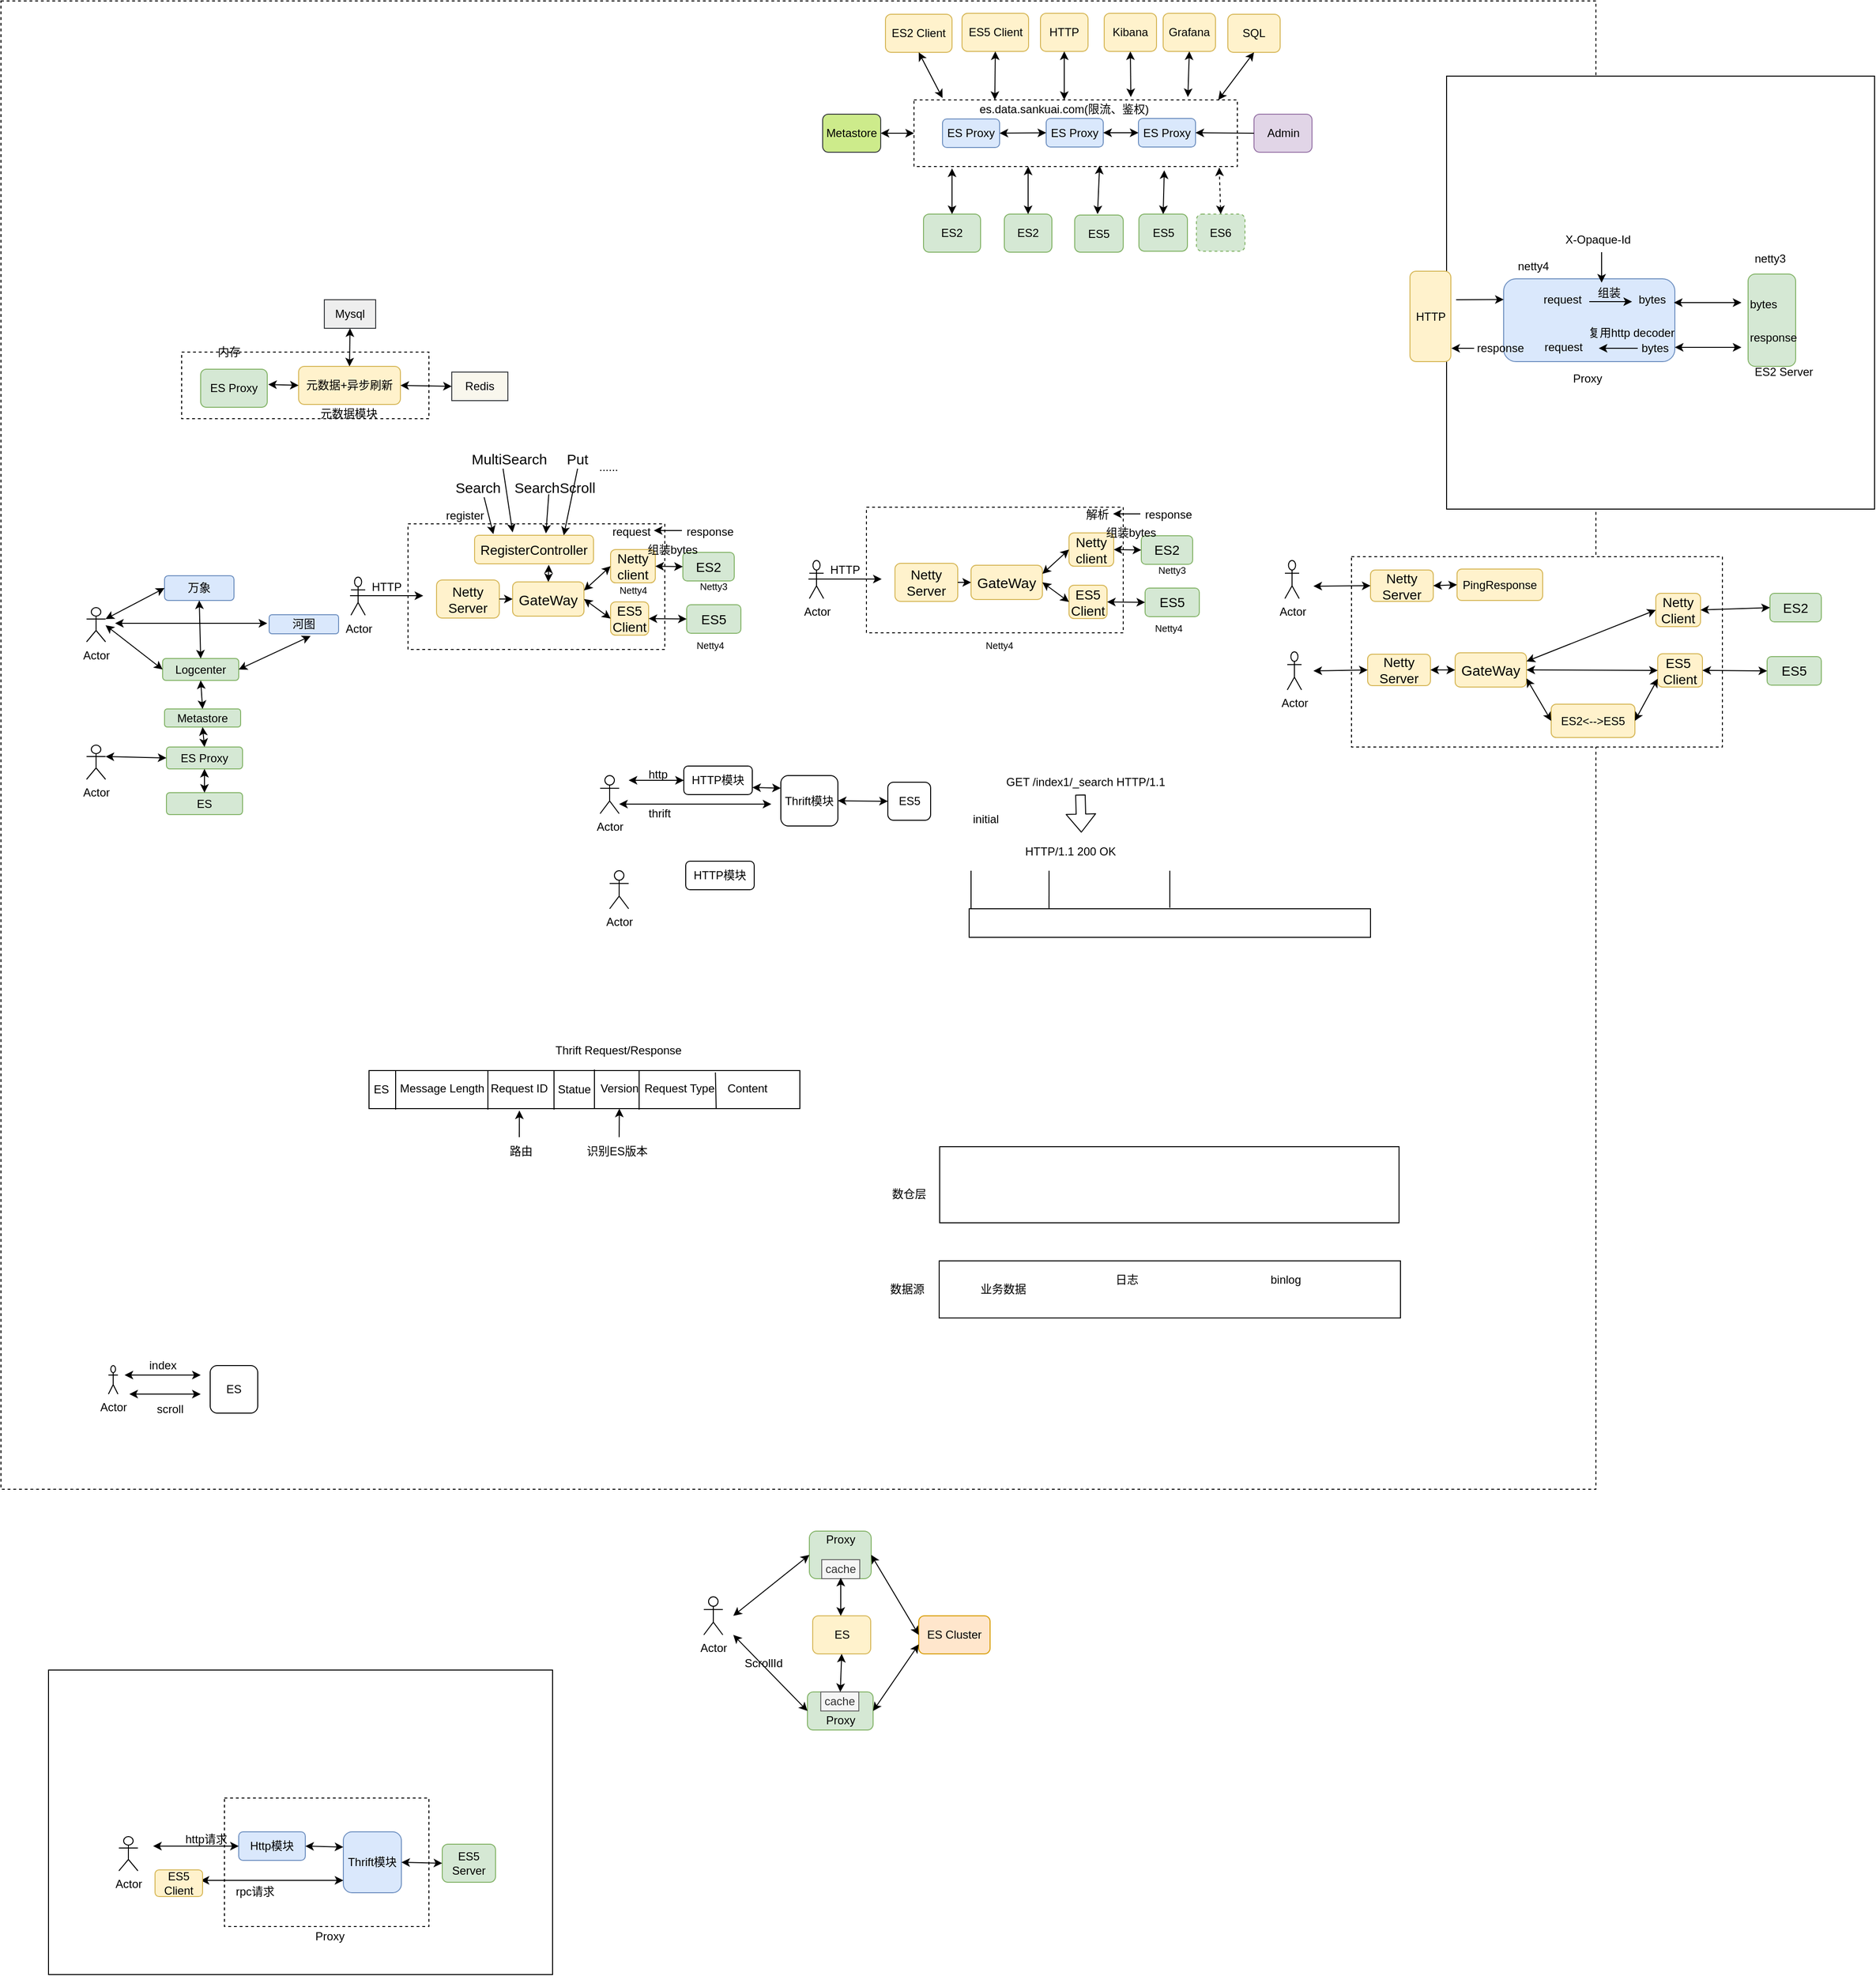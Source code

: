<mxfile version="10.8.8" type="device"><diagram id="8m-86IbFCclTKjDtyZdE" name="Page-1"><mxGraphModel dx="2572" dy="602" grid="1" gridSize="10" guides="1" tooltips="1" connect="1" arrows="1" fold="1" page="1" pageScale="1" pageWidth="827" pageHeight="1169" math="0" shadow="0"><root><mxCell id="0"/><mxCell id="1" parent="0"/><mxCell id="aeA9eNZwNAXfyIG_YTRO-26" value="" style="rounded=0;whiteSpace=wrap;html=1;" parent="1" vertex="1"><mxGeometry x="-780" y="1900" width="530" height="320" as="geometry"/></mxCell><mxCell id="wDg7AKwn2v0SdXvywCNc-2" value="" style="rounded=0;whiteSpace=wrap;html=1;dashed=1;" vertex="1" parent="1"><mxGeometry x="-595" y="2034.5" width="215" height="135" as="geometry"/></mxCell><mxCell id="hpCUYAVKU6OtAkdYRePi-79" value="" style="rounded=0;whiteSpace=wrap;html=1;dashed=1;" parent="1" vertex="1"><mxGeometry x="-830" y="146" width="1677" height="1564" as="geometry"/></mxCell><mxCell id="3-F_7b0Y9sTyvXD-rsvI-52" value="" style="rounded=0;whiteSpace=wrap;html=1;" parent="1" vertex="1"><mxGeometry x="690" y="225" width="450" height="455" as="geometry"/></mxCell><mxCell id="3-F_7b0Y9sTyvXD-rsvI-35" value="" style="rounded=1;whiteSpace=wrap;html=1;fillColor=#dae8fc;strokeColor=#6c8ebf;" parent="1" vertex="1"><mxGeometry x="750" y="438" width="180" height="87" as="geometry"/></mxCell><mxCell id="3-F_7b0Y9sTyvXD-rsvI-12" value="" style="rounded=1;whiteSpace=wrap;html=1;fillColor=#d5e8d4;strokeColor=#82b366;" parent="1" vertex="1"><mxGeometry x="1007" y="433" width="50" height="97" as="geometry"/></mxCell><mxCell id="B7CDxyyfTJqDVnMaFuOZ-18" value="" style="rounded=0;whiteSpace=wrap;html=1;dashed=1;" parent="1" vertex="1"><mxGeometry x="-640" y="515" width="260" height="70" as="geometry"/></mxCell><mxCell id="hpCUYAVKU6OtAkdYRePi-49" value="" style="rounded=0;whiteSpace=wrap;html=1;dashed=1;" parent="1" vertex="1"><mxGeometry x="80" y="678" width="270" height="132" as="geometry"/></mxCell><mxCell id="hpCUYAVKU6OtAkdYRePi-11" value="" style="rounded=0;whiteSpace=wrap;html=1;dashed=1;" parent="1" vertex="1"><mxGeometry x="130" y="250" width="340" height="70" as="geometry"/></mxCell><mxCell id="hpCUYAVKU6OtAkdYRePi-1" value="ES Proxy" style="rounded=1;whiteSpace=wrap;html=1;fillColor=#dae8fc;strokeColor=#6c8ebf;" parent="1" vertex="1"><mxGeometry x="160" y="270" width="60" height="30" as="geometry"/></mxCell><mxCell id="hpCUYAVKU6OtAkdYRePi-4" value="ES Proxy" style="rounded=1;whiteSpace=wrap;html=1;fillColor=#dae8fc;strokeColor=#6c8ebf;" parent="1" vertex="1"><mxGeometry x="366" y="269.5" width="60" height="30" as="geometry"/></mxCell><mxCell id="hpCUYAVKU6OtAkdYRePi-5" value="ES Proxy" style="rounded=1;whiteSpace=wrap;html=1;fillColor=#dae8fc;strokeColor=#6c8ebf;" parent="1" vertex="1"><mxGeometry x="269" y="269.5" width="60" height="30" as="geometry"/></mxCell><mxCell id="hpCUYAVKU6OtAkdYRePi-6" value="ES2" style="rounded=1;whiteSpace=wrap;html=1;fillColor=#d5e8d4;strokeColor=#82b366;" parent="1" vertex="1"><mxGeometry x="140" y="370" width="60" height="40" as="geometry"/></mxCell><mxCell id="hpCUYAVKU6OtAkdYRePi-7" value="ES2" style="rounded=1;whiteSpace=wrap;html=1;fillColor=#d5e8d4;strokeColor=#82b366;" parent="1" vertex="1"><mxGeometry x="225" y="370" width="50" height="40" as="geometry"/></mxCell><mxCell id="hpCUYAVKU6OtAkdYRePi-8" value="ES5" style="rounded=1;whiteSpace=wrap;html=1;fillColor=#d5e8d4;strokeColor=#82b366;" parent="1" vertex="1"><mxGeometry x="299" y="371" width="51" height="39" as="geometry"/></mxCell><mxCell id="hpCUYAVKU6OtAkdYRePi-12" value="ES2 Client" style="rounded=1;whiteSpace=wrap;html=1;fillColor=#fff2cc;strokeColor=#d6b656;" parent="1" vertex="1"><mxGeometry x="100" y="160" width="70" height="40" as="geometry"/></mxCell><mxCell id="hpCUYAVKU6OtAkdYRePi-13" value="ES5 Client" style="rounded=1;whiteSpace=wrap;html=1;fillColor=#fff2cc;strokeColor=#d6b656;" parent="1" vertex="1"><mxGeometry x="180.5" y="159" width="70" height="40" as="geometry"/></mxCell><mxCell id="hpCUYAVKU6OtAkdYRePi-14" value="HTTP&lt;br&gt;" style="rounded=1;whiteSpace=wrap;html=1;fillColor=#fff2cc;strokeColor=#d6b656;" parent="1" vertex="1"><mxGeometry x="263" y="159" width="50" height="40" as="geometry"/></mxCell><mxCell id="hpCUYAVKU6OtAkdYRePi-16" value="Kibana&lt;br&gt;" style="rounded=1;whiteSpace=wrap;html=1;fillColor=#fff2cc;strokeColor=#d6b656;" parent="1" vertex="1"><mxGeometry x="330" y="159" width="55" height="40" as="geometry"/></mxCell><mxCell id="hpCUYAVKU6OtAkdYRePi-17" value="Grafana&lt;br&gt;" style="rounded=1;whiteSpace=wrap;html=1;fillColor=#fff2cc;strokeColor=#d6b656;" parent="1" vertex="1"><mxGeometry x="392" y="159" width="55" height="40" as="geometry"/></mxCell><mxCell id="hpCUYAVKU6OtAkdYRePi-18" value="" style="endArrow=classic;startArrow=classic;html=1;entryX=0.5;entryY=1;entryDx=0;entryDy=0;" parent="1" target="hpCUYAVKU6OtAkdYRePi-12" edge="1"><mxGeometry width="50" height="50" relative="1" as="geometry"><mxPoint x="160" y="248" as="sourcePoint"/><mxPoint x="160" y="200" as="targetPoint"/></mxGeometry></mxCell><mxCell id="hpCUYAVKU6OtAkdYRePi-19" value="" style="endArrow=classic;startArrow=classic;html=1;entryX=0.5;entryY=1;entryDx=0;entryDy=0;exitX=0.25;exitY=0;exitDx=0;exitDy=0;" parent="1" source="hpCUYAVKU6OtAkdYRePi-11" target="hpCUYAVKU6OtAkdYRePi-13" edge="1"><mxGeometry width="50" height="50" relative="1" as="geometry"><mxPoint x="245" y="240" as="sourcePoint"/><mxPoint x="145" y="210" as="targetPoint"/></mxGeometry></mxCell><mxCell id="hpCUYAVKU6OtAkdYRePi-20" value="" style="endArrow=classic;startArrow=classic;html=1;exitX=0.5;exitY=0;exitDx=0;exitDy=0;entryX=0.5;entryY=1;entryDx=0;entryDy=0;" parent="1" source="hpCUYAVKU6OtAkdYRePi-30" target="hpCUYAVKU6OtAkdYRePi-14" edge="1"><mxGeometry width="50" height="50" relative="1" as="geometry"><mxPoint x="255" y="261" as="sourcePoint"/><mxPoint x="235" y="210" as="targetPoint"/></mxGeometry></mxCell><mxCell id="hpCUYAVKU6OtAkdYRePi-21" value="" style="endArrow=classic;startArrow=classic;html=1;entryX=0.5;entryY=1;entryDx=0;entryDy=0;" parent="1" target="hpCUYAVKU6OtAkdYRePi-16" edge="1"><mxGeometry width="50" height="50" relative="1" as="geometry"><mxPoint x="358" y="247" as="sourcePoint"/><mxPoint x="318" y="210" as="targetPoint"/></mxGeometry></mxCell><mxCell id="hpCUYAVKU6OtAkdYRePi-22" value="" style="endArrow=classic;startArrow=classic;html=1;entryX=0.5;entryY=1;entryDx=0;entryDy=0;exitX=0.847;exitY=-0.043;exitDx=0;exitDy=0;exitPerimeter=0;" parent="1" source="hpCUYAVKU6OtAkdYRePi-11" target="hpCUYAVKU6OtAkdYRePi-17" edge="1"><mxGeometry width="50" height="50" relative="1" as="geometry"><mxPoint x="410" y="251" as="sourcePoint"/><mxPoint x="328" y="220" as="targetPoint"/></mxGeometry></mxCell><mxCell id="hpCUYAVKU6OtAkdYRePi-23" value="" style="endArrow=classic;startArrow=classic;html=1;exitX=0.5;exitY=0;exitDx=0;exitDy=0;" parent="1" source="hpCUYAVKU6OtAkdYRePi-6" edge="1"><mxGeometry width="50" height="50" relative="1" as="geometry"><mxPoint x="100" y="380" as="sourcePoint"/><mxPoint x="170" y="322" as="targetPoint"/></mxGeometry></mxCell><mxCell id="hpCUYAVKU6OtAkdYRePi-24" value="" style="endArrow=classic;startArrow=classic;html=1;exitX=0.5;exitY=0;exitDx=0;exitDy=0;" parent="1" source="hpCUYAVKU6OtAkdYRePi-7" edge="1"><mxGeometry width="50" height="50" relative="1" as="geometry"><mxPoint x="550" y="310" as="sourcePoint"/><mxPoint x="250" y="320" as="targetPoint"/></mxGeometry></mxCell><mxCell id="hpCUYAVKU6OtAkdYRePi-25" value="ES5" style="rounded=1;whiteSpace=wrap;html=1;fillColor=#d5e8d4;strokeColor=#82b366;" parent="1" vertex="1"><mxGeometry x="366.5" y="370" width="51" height="39" as="geometry"/></mxCell><mxCell id="hpCUYAVKU6OtAkdYRePi-26" value="" style="endArrow=classic;startArrow=classic;html=1;entryX=0.574;entryY=0.986;entryDx=0;entryDy=0;entryPerimeter=0;" parent="1" target="hpCUYAVKU6OtAkdYRePi-11" edge="1"><mxGeometry width="50" height="50" relative="1" as="geometry"><mxPoint x="323" y="370" as="sourcePoint"/><mxPoint x="610" y="290" as="targetPoint"/></mxGeometry></mxCell><mxCell id="hpCUYAVKU6OtAkdYRePi-28" value="" style="endArrow=classic;startArrow=classic;html=1;exitX=0.5;exitY=0;exitDx=0;exitDy=0;entryX=0.774;entryY=1.057;entryDx=0;entryDy=0;entryPerimeter=0;" parent="1" source="hpCUYAVKU6OtAkdYRePi-25" target="hpCUYAVKU6OtAkdYRePi-11" edge="1"><mxGeometry width="50" height="50" relative="1" as="geometry"><mxPoint x="560" y="410" as="sourcePoint"/><mxPoint x="610" y="360" as="targetPoint"/></mxGeometry></mxCell><mxCell id="hpCUYAVKU6OtAkdYRePi-30" value="es.data.sankuai.com(限流、鉴权)" style="text;html=1;strokeColor=none;fillColor=none;align=center;verticalAlign=middle;whiteSpace=wrap;rounded=0;" parent="1" vertex="1"><mxGeometry x="193" y="250" width="190" height="20" as="geometry"/></mxCell><mxCell id="hpCUYAVKU6OtAkdYRePi-32" value="&lt;font style=&quot;font-size: 15px&quot;&gt;GateWay&lt;/font&gt;" style="rounded=1;whiteSpace=wrap;html=1;fillColor=#fff2cc;strokeColor=#d6b656;" parent="1" vertex="1"><mxGeometry x="190" y="739" width="75" height="36" as="geometry"/></mxCell><mxCell id="hpCUYAVKU6OtAkdYRePi-38" value="" style="endArrow=classic;startArrow=classic;html=1;entryX=0;entryY=0.5;entryDx=0;entryDy=0;exitX=1;exitY=0.5;exitDx=0;exitDy=0;" parent="1" source="hpCUYAVKU6OtAkdYRePi-1" target="hpCUYAVKU6OtAkdYRePi-5" edge="1"><mxGeometry width="50" height="50" relative="1" as="geometry"><mxPoint x="-30" y="420" as="sourcePoint"/><mxPoint x="20" y="370" as="targetPoint"/></mxGeometry></mxCell><mxCell id="hpCUYAVKU6OtAkdYRePi-39" value="" style="endArrow=classic;startArrow=classic;html=1;exitX=1;exitY=0.5;exitDx=0;exitDy=0;entryX=0;entryY=0.5;entryDx=0;entryDy=0;" parent="1" source="hpCUYAVKU6OtAkdYRePi-5" target="hpCUYAVKU6OtAkdYRePi-4" edge="1"><mxGeometry width="50" height="50" relative="1" as="geometry"><mxPoint x="660" y="400" as="sourcePoint"/><mxPoint x="710" y="350" as="targetPoint"/></mxGeometry></mxCell><mxCell id="hpCUYAVKU6OtAkdYRePi-52" value="&lt;font style=&quot;font-size: 14px&quot;&gt;ES2&lt;/font&gt;" style="rounded=1;whiteSpace=wrap;html=1;fillColor=#d5e8d4;strokeColor=#82b366;" parent="1" vertex="1"><mxGeometry x="369" y="708" width="54" height="30" as="geometry"/></mxCell><mxCell id="hpCUYAVKU6OtAkdYRePi-54" value="&lt;font style=&quot;font-size: 14px&quot;&gt;ES5&lt;/font&gt;" style="rounded=1;whiteSpace=wrap;html=1;fillColor=#d5e8d4;strokeColor=#82b366;" parent="1" vertex="1"><mxGeometry x="373" y="763" width="57" height="30" as="geometry"/></mxCell><mxCell id="hpCUYAVKU6OtAkdYRePi-56" value="&lt;font style=&quot;font-size: 14px&quot;&gt;Netty Server&lt;/font&gt;" style="rounded=1;whiteSpace=wrap;html=1;fillColor=#fff2cc;strokeColor=#d6b656;" parent="1" vertex="1"><mxGeometry x="110" y="737" width="66" height="40" as="geometry"/></mxCell><mxCell id="hpCUYAVKU6OtAkdYRePi-57" value="" style="endArrow=classic;html=1;" parent="1" edge="1"><mxGeometry width="50" height="50" relative="1" as="geometry"><mxPoint x="19" y="753.5" as="sourcePoint"/><mxPoint x="96" y="753.5" as="targetPoint"/></mxGeometry></mxCell><mxCell id="hpCUYAVKU6OtAkdYRePi-60" value="" style="endArrow=classic;html=1;exitX=1;exitY=0.5;exitDx=0;exitDy=0;entryX=0;entryY=0.5;entryDx=0;entryDy=0;" parent="1" source="hpCUYAVKU6OtAkdYRePi-56" target="hpCUYAVKU6OtAkdYRePi-32" edge="1"><mxGeometry width="50" height="50" relative="1" as="geometry"><mxPoint x="170" y="940" as="sourcePoint"/><mxPoint x="220" y="890" as="targetPoint"/></mxGeometry></mxCell><mxCell id="hpCUYAVKU6OtAkdYRePi-61" value="SQL&lt;br&gt;" style="rounded=1;whiteSpace=wrap;html=1;fillColor=#fff2cc;strokeColor=#d6b656;" parent="1" vertex="1"><mxGeometry x="460" y="160" width="55" height="40" as="geometry"/></mxCell><mxCell id="hpCUYAVKU6OtAkdYRePi-62" value="" style="endArrow=classic;startArrow=classic;html=1;entryX=0.5;entryY=1;entryDx=0;entryDy=0;exitX=0.941;exitY=0;exitDx=0;exitDy=0;exitPerimeter=0;" parent="1" source="hpCUYAVKU6OtAkdYRePi-11" target="hpCUYAVKU6OtAkdYRePi-61" edge="1"><mxGeometry width="50" height="50" relative="1" as="geometry"><mxPoint x="440" y="247" as="sourcePoint"/><mxPoint x="410" y="420" as="targetPoint"/></mxGeometry></mxCell><mxCell id="hpCUYAVKU6OtAkdYRePi-63" value="ES6" style="rounded=1;whiteSpace=wrap;html=1;fillColor=#d5e8d4;strokeColor=#82b366;dashed=1;" parent="1" vertex="1"><mxGeometry x="427" y="370" width="51" height="39" as="geometry"/></mxCell><mxCell id="hpCUYAVKU6OtAkdYRePi-65" value="" style="endArrow=classic;startArrow=classic;html=1;entryX=0.944;entryY=1.014;entryDx=0;entryDy=0;entryPerimeter=0;exitX=0.5;exitY=0;exitDx=0;exitDy=0;dashed=1;" parent="1" source="hpCUYAVKU6OtAkdYRePi-63" target="hpCUYAVKU6OtAkdYRePi-11" edge="1"><mxGeometry width="50" height="50" relative="1" as="geometry"><mxPoint x="290" y="550" as="sourcePoint"/><mxPoint x="340" y="500" as="targetPoint"/></mxGeometry></mxCell><mxCell id="hpCUYAVKU6OtAkdYRePi-66" value="&lt;font style=&quot;font-size: 14px&quot;&gt;Netty client&lt;/font&gt;" style="rounded=1;whiteSpace=wrap;html=1;fillColor=#fff2cc;strokeColor=#d6b656;" parent="1" vertex="1"><mxGeometry x="293" y="705" width="47" height="35" as="geometry"/></mxCell><mxCell id="hpCUYAVKU6OtAkdYRePi-70" value="&lt;font style=&quot;font-size: 14px&quot;&gt;ES5&lt;br&gt;Client&lt;/font&gt;" style="rounded=1;whiteSpace=wrap;html=1;fillColor=#fff2cc;strokeColor=#d6b656;" parent="1" vertex="1"><mxGeometry x="293" y="760" width="40" height="35" as="geometry"/></mxCell><mxCell id="hpCUYAVKU6OtAkdYRePi-71" value="Actor" style="shape=umlActor;verticalLabelPosition=bottom;labelBackgroundColor=#ffffff;verticalAlign=top;html=1;outlineConnect=0;" parent="1" vertex="1"><mxGeometry x="20" y="734" width="15" height="40" as="geometry"/></mxCell><mxCell id="hpCUYAVKU6OtAkdYRePi-72" value="HTTP" style="text;html=1;resizable=0;points=[];autosize=1;align=left;verticalAlign=top;spacingTop=-4;" parent="1" vertex="1"><mxGeometry x="39.5" y="734" width="50" height="20" as="geometry"/></mxCell><mxCell id="hpCUYAVKU6OtAkdYRePi-73" value="" style="endArrow=classic;startArrow=classic;html=1;entryX=0;entryY=0.5;entryDx=0;entryDy=0;exitX=1;exitY=0.25;exitDx=0;exitDy=0;" parent="1" source="hpCUYAVKU6OtAkdYRePi-32" target="hpCUYAVKU6OtAkdYRePi-66" edge="1"><mxGeometry width="50" height="50" relative="1" as="geometry"><mxPoint x="190" y="930" as="sourcePoint"/><mxPoint x="240" y="880" as="targetPoint"/></mxGeometry></mxCell><mxCell id="hpCUYAVKU6OtAkdYRePi-74" value="" style="endArrow=classic;startArrow=classic;html=1;exitX=1;exitY=0.5;exitDx=0;exitDy=0;entryX=0;entryY=0.5;entryDx=0;entryDy=0;" parent="1" source="hpCUYAVKU6OtAkdYRePi-32" target="hpCUYAVKU6OtAkdYRePi-70" edge="1"><mxGeometry width="50" height="50" relative="1" as="geometry"><mxPoint x="500" y="940" as="sourcePoint"/><mxPoint x="550" y="890" as="targetPoint"/></mxGeometry></mxCell><mxCell id="hpCUYAVKU6OtAkdYRePi-75" value="" style="endArrow=classic;startArrow=classic;html=1;entryX=0;entryY=0.5;entryDx=0;entryDy=0;exitX=1;exitY=0.5;exitDx=0;exitDy=0;" parent="1" source="hpCUYAVKU6OtAkdYRePi-66" target="hpCUYAVKU6OtAkdYRePi-52" edge="1"><mxGeometry width="50" height="50" relative="1" as="geometry"><mxPoint x="200" y="930" as="sourcePoint"/><mxPoint x="250" y="880" as="targetPoint"/></mxGeometry></mxCell><mxCell id="hpCUYAVKU6OtAkdYRePi-76" value="" style="endArrow=classic;startArrow=classic;html=1;exitX=1;exitY=0.5;exitDx=0;exitDy=0;entryX=0;entryY=0.5;entryDx=0;entryDy=0;" parent="1" source="hpCUYAVKU6OtAkdYRePi-70" target="hpCUYAVKU6OtAkdYRePi-54" edge="1"><mxGeometry width="50" height="50" relative="1" as="geometry"><mxPoint x="340" y="970" as="sourcePoint"/><mxPoint x="390" y="920" as="targetPoint"/></mxGeometry></mxCell><mxCell id="hpCUYAVKU6OtAkdYRePi-77" value="Metastore" style="rounded=1;whiteSpace=wrap;html=1;fillColor=#cdeb8b;strokeColor=#36393d;" parent="1" vertex="1"><mxGeometry x="34" y="265" width="61" height="40" as="geometry"/></mxCell><mxCell id="hpCUYAVKU6OtAkdYRePi-78" value="" style="endArrow=classic;startArrow=classic;html=1;entryX=0;entryY=0.5;entryDx=0;entryDy=0;exitX=1;exitY=0.5;exitDx=0;exitDy=0;" parent="1" source="hpCUYAVKU6OtAkdYRePi-77" target="hpCUYAVKU6OtAkdYRePi-11" edge="1"><mxGeometry width="50" height="50" relative="1" as="geometry"><mxPoint x="-140" y="510" as="sourcePoint"/><mxPoint x="-90" y="460" as="targetPoint"/></mxGeometry></mxCell><mxCell id="hpCUYAVKU6OtAkdYRePi-80" value="Actor" style="shape=umlActor;verticalLabelPosition=bottom;labelBackgroundColor=#ffffff;verticalAlign=top;html=1;outlineConnect=0;" parent="1" vertex="1"><mxGeometry x="-200" y="960" width="20" height="40" as="geometry"/></mxCell><mxCell id="hpCUYAVKU6OtAkdYRePi-83" value="HTTP模块" style="rounded=1;whiteSpace=wrap;html=1;" parent="1" vertex="1"><mxGeometry x="-112" y="950" width="72" height="30" as="geometry"/></mxCell><mxCell id="hpCUYAVKU6OtAkdYRePi-84" value="Thrift模块" style="rounded=1;whiteSpace=wrap;html=1;" parent="1" vertex="1"><mxGeometry x="-10" y="960" width="60" height="53" as="geometry"/></mxCell><mxCell id="hpCUYAVKU6OtAkdYRePi-86" value="" style="endArrow=classic;startArrow=classic;html=1;entryX=0;entryY=0.5;entryDx=0;entryDy=0;" parent="1" target="hpCUYAVKU6OtAkdYRePi-83" edge="1"><mxGeometry width="50" height="50" relative="1" as="geometry"><mxPoint x="-170" y="965" as="sourcePoint"/><mxPoint x="-240" y="1020" as="targetPoint"/></mxGeometry></mxCell><mxCell id="hpCUYAVKU6OtAkdYRePi-89" value="" style="endArrow=classic;startArrow=classic;html=1;" parent="1" edge="1"><mxGeometry width="50" height="50" relative="1" as="geometry"><mxPoint x="-180" y="990" as="sourcePoint"/><mxPoint x="-20" y="990" as="targetPoint"/></mxGeometry></mxCell><mxCell id="hpCUYAVKU6OtAkdYRePi-90" value="ES5" style="rounded=1;whiteSpace=wrap;html=1;" parent="1" vertex="1"><mxGeometry x="102.5" y="967" width="45" height="40" as="geometry"/></mxCell><mxCell id="hpCUYAVKU6OtAkdYRePi-91" value="" style="endArrow=classic;startArrow=classic;html=1;entryX=0;entryY=0.5;entryDx=0;entryDy=0;exitX=1;exitY=0.5;exitDx=0;exitDy=0;" parent="1" source="hpCUYAVKU6OtAkdYRePi-84" target="hpCUYAVKU6OtAkdYRePi-90" edge="1"><mxGeometry width="50" height="50" relative="1" as="geometry"><mxPoint x="50" y="1070" as="sourcePoint"/><mxPoint x="100" y="1020" as="targetPoint"/></mxGeometry></mxCell><mxCell id="53tX7zVt0bH5e9DJL0gT-1" value="" style="endArrow=classic;startArrow=classic;html=1;entryX=0;entryY=0.25;entryDx=0;entryDy=0;exitX=1;exitY=0.75;exitDx=0;exitDy=0;" parent="1" source="hpCUYAVKU6OtAkdYRePi-83" target="hpCUYAVKU6OtAkdYRePi-84" edge="1"><mxGeometry width="50" height="50" relative="1" as="geometry"><mxPoint x="-240" y="1140" as="sourcePoint"/><mxPoint x="-190" y="1090" as="targetPoint"/></mxGeometry></mxCell><mxCell id="53tX7zVt0bH5e9DJL0gT-3" value="http" style="text;html=1;resizable=0;points=[];autosize=1;align=left;verticalAlign=top;spacingTop=-4;" parent="1" vertex="1"><mxGeometry x="-151" y="949" width="40" height="20" as="geometry"/></mxCell><mxCell id="53tX7zVt0bH5e9DJL0gT-4" value="thrift" style="text;html=1;resizable=0;points=[];autosize=1;align=left;verticalAlign=top;spacingTop=-4;" parent="1" vertex="1"><mxGeometry x="-151" y="990" width="40" height="20" as="geometry"/></mxCell><mxCell id="53tX7zVt0bH5e9DJL0gT-6" value="Actor" style="shape=umlActor;verticalLabelPosition=bottom;labelBackgroundColor=#ffffff;verticalAlign=top;html=1;outlineConnect=0;" parent="1" vertex="1"><mxGeometry x="-190" y="1060" width="20" height="40" as="geometry"/></mxCell><mxCell id="53tX7zVt0bH5e9DJL0gT-7" value="HTTP模块" style="rounded=1;whiteSpace=wrap;html=1;" parent="1" vertex="1"><mxGeometry x="-110" y="1050" width="72" height="30" as="geometry"/></mxCell><mxCell id="53tX7zVt0bH5e9DJL0gT-8" value="GET /index1/_search HTTP/1.1&amp;nbsp;" style="text;html=1;resizable=0;points=[];autosize=1;align=left;verticalAlign=top;spacingTop=-4;" parent="1" vertex="1"><mxGeometry x="225" y="957" width="190" height="20" as="geometry"/></mxCell><mxCell id="53tX7zVt0bH5e9DJL0gT-9" value="HTTP/1.1 200 OK" style="text;html=1;resizable=0;points=[];autosize=1;align=left;verticalAlign=top;spacingTop=-4;" parent="1" vertex="1"><mxGeometry x="245" y="1030" width="110" height="20" as="geometry"/></mxCell><mxCell id="53tX7zVt0bH5e9DJL0gT-10" value="" style="shape=flexArrow;endArrow=classic;html=1;exitX=0.421;exitY=1.15;exitDx=0;exitDy=0;exitPerimeter=0;" parent="1" source="53tX7zVt0bH5e9DJL0gT-8" edge="1"><mxGeometry width="50" height="50" relative="1" as="geometry"><mxPoint x="390" y="1140" as="sourcePoint"/><mxPoint x="306" y="1020" as="targetPoint"/></mxGeometry></mxCell><mxCell id="53tX7zVt0bH5e9DJL0gT-11" value="initial" style="text;html=1;resizable=0;points=[];autosize=1;align=left;verticalAlign=top;spacingTop=-4;" parent="1" vertex="1"><mxGeometry x="190" y="996" width="40" height="20" as="geometry"/></mxCell><mxCell id="LlJRT0sCP8NUY6dH2h-b-1" value="" style="rounded=0;whiteSpace=wrap;html=1;" parent="1" vertex="1"><mxGeometry x="188" y="1100" width="422" height="30" as="geometry"/></mxCell><mxCell id="LlJRT0sCP8NUY6dH2h-b-2" value="" style="endArrow=none;html=1;" parent="1" edge="1"><mxGeometry width="50" height="50" relative="1" as="geometry"><mxPoint x="190" y="1100" as="sourcePoint"/><mxPoint x="190" y="1060" as="targetPoint"/></mxGeometry></mxCell><mxCell id="LlJRT0sCP8NUY6dH2h-b-3" value="" style="endArrow=none;html=1;exitX=0.199;exitY=0;exitDx=0;exitDy=0;exitPerimeter=0;" parent="1" source="LlJRT0sCP8NUY6dH2h-b-1" edge="1"><mxGeometry width="50" height="50" relative="1" as="geometry"><mxPoint x="200" y="1110" as="sourcePoint"/><mxPoint x="272" y="1060" as="targetPoint"/></mxGeometry></mxCell><mxCell id="LlJRT0sCP8NUY6dH2h-b-4" value="" style="endArrow=none;html=1;" parent="1" edge="1"><mxGeometry width="50" height="50" relative="1" as="geometry"><mxPoint x="399" y="1099" as="sourcePoint"/><mxPoint x="399" y="1060" as="targetPoint"/></mxGeometry></mxCell><mxCell id="u4UX-3J1BBQ1xsPdY4S1-3" value="Actor" style="shape=umlActor;verticalLabelPosition=bottom;labelBackgroundColor=#ffffff;verticalAlign=top;html=1;outlineConnect=0;" parent="1" vertex="1"><mxGeometry x="520" y="734" width="15" height="40" as="geometry"/></mxCell><mxCell id="u4UX-3J1BBQ1xsPdY4S1-5" value="" style="rounded=0;whiteSpace=wrap;html=1;dashed=1;" parent="1" vertex="1"><mxGeometry x="590" y="730" width="390" height="200" as="geometry"/></mxCell><mxCell id="u4UX-3J1BBQ1xsPdY4S1-6" value="PingResponse" style="rounded=1;whiteSpace=wrap;html=1;fillColor=#fff2cc;strokeColor=#d6b656;" parent="1" vertex="1"><mxGeometry x="701" y="743" width="90" height="33" as="geometry"/></mxCell><mxCell id="u4UX-3J1BBQ1xsPdY4S1-7" value="&lt;font style=&quot;font-size: 14px&quot;&gt;Netty Server&lt;/font&gt;" style="rounded=1;whiteSpace=wrap;html=1;fillColor=#fff2cc;strokeColor=#d6b656;" parent="1" vertex="1"><mxGeometry x="610" y="744" width="66" height="33" as="geometry"/></mxCell><mxCell id="u4UX-3J1BBQ1xsPdY4S1-9" value="" style="endArrow=classic;startArrow=classic;html=1;entryX=0;entryY=0.5;entryDx=0;entryDy=0;" parent="1" target="u4UX-3J1BBQ1xsPdY4S1-7" edge="1"><mxGeometry width="50" height="50" relative="1" as="geometry"><mxPoint x="550" y="761" as="sourcePoint"/><mxPoint x="520" y="880" as="targetPoint"/></mxGeometry></mxCell><mxCell id="u4UX-3J1BBQ1xsPdY4S1-13" value="" style="endArrow=classic;startArrow=classic;html=1;entryX=0;entryY=0.5;entryDx=0;entryDy=0;exitX=1;exitY=0.5;exitDx=0;exitDy=0;" parent="1" source="u4UX-3J1BBQ1xsPdY4S1-7" target="u4UX-3J1BBQ1xsPdY4S1-6" edge="1"><mxGeometry width="50" height="50" relative="1" as="geometry"><mxPoint x="610" y="960" as="sourcePoint"/><mxPoint x="660" y="910" as="targetPoint"/></mxGeometry></mxCell><mxCell id="u4UX-3J1BBQ1xsPdY4S1-15" value="Actor" style="shape=umlActor;verticalLabelPosition=bottom;labelBackgroundColor=#ffffff;verticalAlign=top;html=1;outlineConnect=0;" parent="1" vertex="1"><mxGeometry x="522.5" y="830" width="15" height="40" as="geometry"/></mxCell><mxCell id="u4UX-3J1BBQ1xsPdY4S1-16" value="&lt;font style=&quot;font-size: 14px&quot;&gt;Netty Server&lt;/font&gt;" style="rounded=1;whiteSpace=wrap;html=1;fillColor=#fff2cc;strokeColor=#d6b656;" parent="1" vertex="1"><mxGeometry x="607" y="832.5" width="66" height="33" as="geometry"/></mxCell><mxCell id="u4UX-3J1BBQ1xsPdY4S1-17" value="&lt;font style=&quot;font-size: 15px&quot;&gt;GateWay&lt;/font&gt;" style="rounded=1;whiteSpace=wrap;html=1;fillColor=#fff2cc;strokeColor=#d6b656;" parent="1" vertex="1"><mxGeometry x="699" y="831" width="75" height="36" as="geometry"/></mxCell><mxCell id="u4UX-3J1BBQ1xsPdY4S1-18" value="&lt;font style=&quot;font-size: 14px&quot;&gt;Netty Client&lt;/font&gt;" style="rounded=1;whiteSpace=wrap;html=1;fillColor=#fff2cc;strokeColor=#d6b656;" parent="1" vertex="1"><mxGeometry x="910" y="768.5" width="47" height="35" as="geometry"/></mxCell><mxCell id="u4UX-3J1BBQ1xsPdY4S1-20" value="&lt;font style=&quot;font-size: 14px&quot;&gt;ES5&amp;nbsp;&lt;br&gt;Client&lt;br&gt;&lt;/font&gt;" style="rounded=1;whiteSpace=wrap;html=1;fillColor=#fff2cc;strokeColor=#d6b656;" parent="1" vertex="1"><mxGeometry x="912" y="832" width="47" height="35" as="geometry"/></mxCell><mxCell id="u4UX-3J1BBQ1xsPdY4S1-21" value="ES2&amp;lt;--&amp;gt;ES5" style="rounded=1;whiteSpace=wrap;html=1;fillColor=#fff2cc;strokeColor=#d6b656;" parent="1" vertex="1"><mxGeometry x="800" y="885" width="88" height="35" as="geometry"/></mxCell><mxCell id="u4UX-3J1BBQ1xsPdY4S1-24" value="" style="endArrow=classic;startArrow=classic;html=1;exitX=1;exitY=0.5;exitDx=0;exitDy=0;entryX=0;entryY=0.5;entryDx=0;entryDy=0;" parent="1" source="u4UX-3J1BBQ1xsPdY4S1-16" target="u4UX-3J1BBQ1xsPdY4S1-17" edge="1"><mxGeometry width="50" height="50" relative="1" as="geometry"><mxPoint x="930" y="960" as="sourcePoint"/><mxPoint x="980" y="910" as="targetPoint"/></mxGeometry></mxCell><mxCell id="u4UX-3J1BBQ1xsPdY4S1-25" value="" style="endArrow=classic;startArrow=classic;html=1;entryX=0;entryY=0.5;entryDx=0;entryDy=0;exitX=1;exitY=0.5;exitDx=0;exitDy=0;" parent="1" source="u4UX-3J1BBQ1xsPdY4S1-17" target="u4UX-3J1BBQ1xsPdY4S1-20" edge="1"><mxGeometry width="50" height="50" relative="1" as="geometry"><mxPoint x="860" y="1010" as="sourcePoint"/><mxPoint x="910" y="960" as="targetPoint"/></mxGeometry></mxCell><mxCell id="u4UX-3J1BBQ1xsPdY4S1-26" value="" style="endArrow=classic;startArrow=classic;html=1;entryX=0;entryY=0.5;entryDx=0;entryDy=0;exitX=1;exitY=0.75;exitDx=0;exitDy=0;" parent="1" source="u4UX-3J1BBQ1xsPdY4S1-17" target="u4UX-3J1BBQ1xsPdY4S1-21" edge="1"><mxGeometry width="50" height="50" relative="1" as="geometry"><mxPoint x="460" y="1040" as="sourcePoint"/><mxPoint x="510" y="990" as="targetPoint"/></mxGeometry></mxCell><mxCell id="u4UX-3J1BBQ1xsPdY4S1-27" value="" style="endArrow=classic;startArrow=classic;html=1;entryX=0;entryY=0.75;entryDx=0;entryDy=0;exitX=1;exitY=0.5;exitDx=0;exitDy=0;" parent="1" source="u4UX-3J1BBQ1xsPdY4S1-21" target="u4UX-3J1BBQ1xsPdY4S1-20" edge="1"><mxGeometry width="50" height="50" relative="1" as="geometry"><mxPoint x="590" y="1080" as="sourcePoint"/><mxPoint x="640" y="1030" as="targetPoint"/></mxGeometry></mxCell><mxCell id="u4UX-3J1BBQ1xsPdY4S1-28" value="" style="endArrow=classic;startArrow=classic;html=1;entryX=0;entryY=0.5;entryDx=0;entryDy=0;exitX=1;exitY=0.25;exitDx=0;exitDy=0;" parent="1" source="u4UX-3J1BBQ1xsPdY4S1-17" target="u4UX-3J1BBQ1xsPdY4S1-18" edge="1"><mxGeometry width="50" height="50" relative="1" as="geometry"><mxPoint x="680" y="1060" as="sourcePoint"/><mxPoint x="730" y="1010" as="targetPoint"/></mxGeometry></mxCell><mxCell id="u4UX-3J1BBQ1xsPdY4S1-29" value="&lt;font style=&quot;font-size: 14px&quot;&gt;ES2&lt;/font&gt;" style="rounded=1;whiteSpace=wrap;html=1;fillColor=#d5e8d4;strokeColor=#82b366;" parent="1" vertex="1"><mxGeometry x="1030" y="768.5" width="54" height="30" as="geometry"/></mxCell><mxCell id="u4UX-3J1BBQ1xsPdY4S1-30" value="&lt;font style=&quot;font-size: 14px&quot;&gt;ES5&lt;/font&gt;" style="rounded=1;whiteSpace=wrap;html=1;fillColor=#d5e8d4;strokeColor=#82b366;" parent="1" vertex="1"><mxGeometry x="1027" y="835" width="57" height="30" as="geometry"/></mxCell><mxCell id="u4UX-3J1BBQ1xsPdY4S1-31" value="" style="endArrow=classic;startArrow=classic;html=1;entryX=0;entryY=0.5;entryDx=0;entryDy=0;exitX=1;exitY=0.5;exitDx=0;exitDy=0;" parent="1" source="u4UX-3J1BBQ1xsPdY4S1-18" target="u4UX-3J1BBQ1xsPdY4S1-29" edge="1"><mxGeometry width="50" height="50" relative="1" as="geometry"><mxPoint x="820" y="990" as="sourcePoint"/><mxPoint x="870" y="940" as="targetPoint"/></mxGeometry></mxCell><mxCell id="u4UX-3J1BBQ1xsPdY4S1-32" value="" style="endArrow=classic;startArrow=classic;html=1;entryX=0;entryY=0.5;entryDx=0;entryDy=0;exitX=1;exitY=0.5;exitDx=0;exitDy=0;" parent="1" source="u4UX-3J1BBQ1xsPdY4S1-20" target="u4UX-3J1BBQ1xsPdY4S1-30" edge="1"><mxGeometry width="50" height="50" relative="1" as="geometry"><mxPoint x="960" y="1010" as="sourcePoint"/><mxPoint x="1010" y="960" as="targetPoint"/></mxGeometry></mxCell><mxCell id="u4UX-3J1BBQ1xsPdY4S1-33" value="" style="endArrow=classic;startArrow=classic;html=1;entryX=0;entryY=0.5;entryDx=0;entryDy=0;" parent="1" target="u4UX-3J1BBQ1xsPdY4S1-16" edge="1"><mxGeometry width="50" height="50" relative="1" as="geometry"><mxPoint x="550" y="850" as="sourcePoint"/><mxPoint x="570" y="950" as="targetPoint"/></mxGeometry></mxCell><mxCell id="u4UX-3J1BBQ1xsPdY4S1-36" value="" style="rounded=0;whiteSpace=wrap;html=1;" parent="1" vertex="1"><mxGeometry x="-443" y="1270" width="453" height="40" as="geometry"/></mxCell><mxCell id="u4UX-3J1BBQ1xsPdY4S1-37" value="" style="endArrow=none;html=1;entryX=0.072;entryY=-0.025;entryDx=0;entryDy=0;entryPerimeter=0;exitX=0.072;exitY=1;exitDx=0;exitDy=0;exitPerimeter=0;" parent="1" edge="1"><mxGeometry width="50" height="50" relative="1" as="geometry"><mxPoint x="-415" y="1311" as="sourcePoint"/><mxPoint x="-415" y="1270" as="targetPoint"/></mxGeometry></mxCell><mxCell id="u4UX-3J1BBQ1xsPdY4S1-38" value="ES" style="text;html=1;strokeColor=none;fillColor=none;align=center;verticalAlign=middle;whiteSpace=wrap;rounded=0;" parent="1" vertex="1"><mxGeometry x="-440" y="1280" width="20" height="20" as="geometry"/></mxCell><mxCell id="u4UX-3J1BBQ1xsPdY4S1-39" value="" style="endArrow=none;html=1;entryX=0.072;entryY=-0.025;entryDx=0;entryDy=0;entryPerimeter=0;exitX=0.072;exitY=1;exitDx=0;exitDy=0;exitPerimeter=0;" parent="1" edge="1"><mxGeometry width="50" height="50" relative="1" as="geometry"><mxPoint x="-318" y="1311" as="sourcePoint"/><mxPoint x="-318" y="1270" as="targetPoint"/></mxGeometry></mxCell><mxCell id="u4UX-3J1BBQ1xsPdY4S1-40" value="" style="endArrow=none;html=1;entryX=0.072;entryY=-0.025;entryDx=0;entryDy=0;entryPerimeter=0;exitX=0.072;exitY=1;exitDx=0;exitDy=0;exitPerimeter=0;" parent="1" edge="1"><mxGeometry width="50" height="50" relative="1" as="geometry"><mxPoint x="-248.5" y="1311" as="sourcePoint"/><mxPoint x="-248.5" y="1270" as="targetPoint"/></mxGeometry></mxCell><mxCell id="u4UX-3J1BBQ1xsPdY4S1-41" value="" style="endArrow=none;html=1;entryX=0.072;entryY=-0.025;entryDx=0;entryDy=0;entryPerimeter=0;exitX=0.072;exitY=1;exitDx=0;exitDy=0;exitPerimeter=0;" parent="1" edge="1"><mxGeometry width="50" height="50" relative="1" as="geometry"><mxPoint x="-206" y="1310" as="sourcePoint"/><mxPoint x="-206" y="1269" as="targetPoint"/></mxGeometry></mxCell><mxCell id="u4UX-3J1BBQ1xsPdY4S1-42" value="" style="endArrow=none;html=1;entryX=0.072;entryY=-0.025;entryDx=0;entryDy=0;entryPerimeter=0;exitX=0.072;exitY=1;exitDx=0;exitDy=0;exitPerimeter=0;" parent="1" edge="1"><mxGeometry width="50" height="50" relative="1" as="geometry"><mxPoint x="-159" y="1311" as="sourcePoint"/><mxPoint x="-159" y="1270" as="targetPoint"/></mxGeometry></mxCell><mxCell id="u4UX-3J1BBQ1xsPdY4S1-43" value="Message Length" style="text;html=1;strokeColor=none;fillColor=none;align=center;verticalAlign=middle;whiteSpace=wrap;rounded=0;" parent="1" vertex="1"><mxGeometry x="-421" y="1279" width="110" height="20" as="geometry"/></mxCell><mxCell id="u4UX-3J1BBQ1xsPdY4S1-44" value="Request ID" style="text;html=1;strokeColor=none;fillColor=none;align=center;verticalAlign=middle;whiteSpace=wrap;rounded=0;" parent="1" vertex="1"><mxGeometry x="-330" y="1279" width="90" height="20" as="geometry"/></mxCell><mxCell id="u4UX-3J1BBQ1xsPdY4S1-45" value="Statue" style="text;html=1;strokeColor=none;fillColor=none;align=center;verticalAlign=middle;whiteSpace=wrap;rounded=0;" parent="1" vertex="1"><mxGeometry x="-272" y="1280" width="90" height="20" as="geometry"/></mxCell><mxCell id="u4UX-3J1BBQ1xsPdY4S1-46" value="Version" style="text;html=1;strokeColor=none;fillColor=none;align=center;verticalAlign=middle;whiteSpace=wrap;rounded=0;" parent="1" vertex="1"><mxGeometry x="-218" y="1279" width="77" height="20" as="geometry"/></mxCell><mxCell id="u4UX-3J1BBQ1xsPdY4S1-47" value="Request Type" style="text;html=1;strokeColor=none;fillColor=none;align=center;verticalAlign=middle;whiteSpace=wrap;rounded=0;" parent="1" vertex="1"><mxGeometry x="-159" y="1279" width="85" height="20" as="geometry"/></mxCell><mxCell id="u4UX-3J1BBQ1xsPdY4S1-48" value="" style="endArrow=none;html=1;entryX=0.804;entryY=0.05;entryDx=0;entryDy=0;entryPerimeter=0;" parent="1" target="u4UX-3J1BBQ1xsPdY4S1-36" edge="1"><mxGeometry width="50" height="50" relative="1" as="geometry"><mxPoint x="-78" y="1310" as="sourcePoint"/><mxPoint x="-30" y="1270" as="targetPoint"/></mxGeometry></mxCell><mxCell id="u4UX-3J1BBQ1xsPdY4S1-49" value="Content" style="text;html=1;strokeColor=none;fillColor=none;align=center;verticalAlign=middle;whiteSpace=wrap;rounded=0;" parent="1" vertex="1"><mxGeometry x="-65" y="1279" width="40" height="20" as="geometry"/></mxCell><mxCell id="u4UX-3J1BBQ1xsPdY4S1-50" value="Thrift Request/Response" style="text;html=1;resizable=0;points=[];autosize=1;align=left;verticalAlign=top;spacingTop=-4;" parent="1" vertex="1"><mxGeometry x="-249" y="1239" width="150" height="20" as="geometry"/></mxCell><mxCell id="u4UX-3J1BBQ1xsPdY4S1-51" value="Actor" style="shape=umlActor;verticalLabelPosition=bottom;labelBackgroundColor=#ffffff;verticalAlign=top;html=1;outlineConnect=0;" parent="1" vertex="1"><mxGeometry x="-91" y="1823" width="20" height="40" as="geometry"/></mxCell><mxCell id="u4UX-3J1BBQ1xsPdY4S1-52" value="" style="rounded=1;whiteSpace=wrap;html=1;fillColor=#d5e8d4;strokeColor=#82b366;" parent="1" vertex="1"><mxGeometry x="20" y="1754" width="65" height="50" as="geometry"/></mxCell><mxCell id="u4UX-3J1BBQ1xsPdY4S1-53" value="" style="endArrow=classic;startArrow=classic;html=1;entryX=0;entryY=0.5;entryDx=0;entryDy=0;" parent="1" target="u4UX-3J1BBQ1xsPdY4S1-52" edge="1"><mxGeometry width="50" height="50" relative="1" as="geometry"><mxPoint x="-60" y="1843" as="sourcePoint"/><mxPoint x="10" y="1823" as="targetPoint"/></mxGeometry></mxCell><mxCell id="u4UX-3J1BBQ1xsPdY4S1-54" value="ES Cluster" style="rounded=1;whiteSpace=wrap;html=1;fillColor=#ffe6cc;strokeColor=#d79b00;" parent="1" vertex="1"><mxGeometry x="135" y="1843" width="75" height="40" as="geometry"/></mxCell><mxCell id="u4UX-3J1BBQ1xsPdY4S1-55" value="" style="rounded=1;whiteSpace=wrap;html=1;fillColor=#d5e8d4;strokeColor=#82b366;" parent="1" vertex="1"><mxGeometry x="18" y="1923" width="69" height="40" as="geometry"/></mxCell><mxCell id="u4UX-3J1BBQ1xsPdY4S1-56" value="" style="endArrow=classic;startArrow=classic;html=1;entryX=0;entryY=0.5;entryDx=0;entryDy=0;" parent="1" target="u4UX-3J1BBQ1xsPdY4S1-55" edge="1"><mxGeometry width="50" height="50" relative="1" as="geometry"><mxPoint x="-60" y="1863" as="sourcePoint"/><mxPoint x="-50" y="2003" as="targetPoint"/></mxGeometry></mxCell><mxCell id="u4UX-3J1BBQ1xsPdY4S1-57" value="ScrollId" style="text;html=1;resizable=0;points=[];autosize=1;align=left;verticalAlign=top;spacingTop=-4;" parent="1" vertex="1"><mxGeometry x="-50" y="1883" width="60" height="20" as="geometry"/></mxCell><mxCell id="u4UX-3J1BBQ1xsPdY4S1-59" value="" style="endArrow=classic;startArrow=classic;html=1;exitX=1;exitY=0.5;exitDx=0;exitDy=0;entryX=0;entryY=0.5;entryDx=0;entryDy=0;" parent="1" source="u4UX-3J1BBQ1xsPdY4S1-52" target="u4UX-3J1BBQ1xsPdY4S1-54" edge="1"><mxGeometry width="50" height="50" relative="1" as="geometry"><mxPoint x="160" y="2043" as="sourcePoint"/><mxPoint x="210" y="1993" as="targetPoint"/></mxGeometry></mxCell><mxCell id="u4UX-3J1BBQ1xsPdY4S1-60" value="" style="endArrow=classic;startArrow=classic;html=1;entryX=0;entryY=0.75;entryDx=0;entryDy=0;exitX=1;exitY=0.5;exitDx=0;exitDy=0;" parent="1" source="u4UX-3J1BBQ1xsPdY4S1-55" target="u4UX-3J1BBQ1xsPdY4S1-54" edge="1"><mxGeometry width="50" height="50" relative="1" as="geometry"><mxPoint x="140" y="2073" as="sourcePoint"/><mxPoint x="190" y="2023" as="targetPoint"/></mxGeometry></mxCell><mxCell id="PDR5O28LwF0mb8hFKIaY-1" value="" style="rounded=0;whiteSpace=wrap;html=1;" parent="1" vertex="1"><mxGeometry x="156.5" y="1470" width="485" height="60" as="geometry"/></mxCell><mxCell id="PDR5O28LwF0mb8hFKIaY-2" value="数据源" style="text;html=1;resizable=0;points=[];autosize=1;align=left;verticalAlign=top;spacingTop=-4;" parent="1" vertex="1"><mxGeometry x="102.5" y="1490" width="50" height="20" as="geometry"/></mxCell><mxCell id="PDR5O28LwF0mb8hFKIaY-3" value="业务数据" style="text;html=1;resizable=0;points=[];autosize=1;align=left;verticalAlign=top;spacingTop=-4;" parent="1" vertex="1"><mxGeometry x="197.5" y="1490" width="60" height="20" as="geometry"/></mxCell><mxCell id="PDR5O28LwF0mb8hFKIaY-4" value="日志" style="text;html=1;resizable=0;points=[];autosize=1;align=left;verticalAlign=top;spacingTop=-4;" parent="1" vertex="1"><mxGeometry x="340" y="1480" width="40" height="20" as="geometry"/></mxCell><mxCell id="PDR5O28LwF0mb8hFKIaY-5" value="binlog" style="text;html=1;resizable=0;points=[];autosize=1;align=left;verticalAlign=top;spacingTop=-4;" parent="1" vertex="1"><mxGeometry x="502.5" y="1480" width="50" height="20" as="geometry"/></mxCell><mxCell id="PDR5O28LwF0mb8hFKIaY-6" value="" style="rounded=0;whiteSpace=wrap;html=1;" parent="1" vertex="1"><mxGeometry x="157" y="1350" width="483" height="80" as="geometry"/></mxCell><mxCell id="PDR5O28LwF0mb8hFKIaY-7" value="数仓层" style="text;html=1;resizable=0;points=[];autosize=1;align=left;verticalAlign=top;spacingTop=-4;" parent="1" vertex="1"><mxGeometry x="105" y="1390" width="50" height="20" as="geometry"/></mxCell><mxCell id="B7CDxyyfTJqDVnMaFuOZ-2" value="Mysql" style="rounded=0;whiteSpace=wrap;html=1;fillColor=#eeeeee;strokeColor=#36393d;" parent="1" vertex="1"><mxGeometry x="-490" y="460" width="54" height="30" as="geometry"/></mxCell><mxCell id="B7CDxyyfTJqDVnMaFuOZ-6" value="元数据+异步刷新" style="rounded=1;whiteSpace=wrap;html=1;fillColor=#fff2cc;strokeColor=#d6b656;" parent="1" vertex="1"><mxGeometry x="-517" y="530" width="107" height="40" as="geometry"/></mxCell><mxCell id="B7CDxyyfTJqDVnMaFuOZ-7" value="Redis" style="rounded=0;whiteSpace=wrap;html=1;fillColor=#f9f7ed;strokeColor=#36393d;" parent="1" vertex="1"><mxGeometry x="-356" y="536" width="59" height="30" as="geometry"/></mxCell><mxCell id="B7CDxyyfTJqDVnMaFuOZ-11" value="" style="endArrow=classic;startArrow=classic;html=1;entryX=0;entryY=0.5;entryDx=0;entryDy=0;exitX=1.014;exitY=0.4;exitDx=0;exitDy=0;exitPerimeter=0;" parent="1" source="B7CDxyyfTJqDVnMaFuOZ-17" target="B7CDxyyfTJqDVnMaFuOZ-6" edge="1"><mxGeometry width="50" height="50" relative="1" as="geometry"><mxPoint x="-566" y="555" as="sourcePoint"/><mxPoint x="-700" y="450" as="targetPoint"/></mxGeometry></mxCell><mxCell id="B7CDxyyfTJqDVnMaFuOZ-13" value="" style="endArrow=classic;startArrow=classic;html=1;exitX=1;exitY=0.5;exitDx=0;exitDy=0;entryX=0;entryY=0.5;entryDx=0;entryDy=0;" parent="1" source="B7CDxyyfTJqDVnMaFuOZ-6" target="B7CDxyyfTJqDVnMaFuOZ-7" edge="1"><mxGeometry width="50" height="50" relative="1" as="geometry"><mxPoint x="-420" y="720" as="sourcePoint"/><mxPoint x="-370" y="670" as="targetPoint"/></mxGeometry></mxCell><mxCell id="B7CDxyyfTJqDVnMaFuOZ-14" value="" style="endArrow=classic;startArrow=classic;html=1;exitX=0.5;exitY=0;exitDx=0;exitDy=0;entryX=0.5;entryY=1;entryDx=0;entryDy=0;" parent="1" source="B7CDxyyfTJqDVnMaFuOZ-6" target="B7CDxyyfTJqDVnMaFuOZ-2" edge="1"><mxGeometry width="50" height="50" relative="1" as="geometry"><mxPoint x="-390" y="430" as="sourcePoint"/><mxPoint x="-340" y="380" as="targetPoint"/></mxGeometry></mxCell><mxCell id="B7CDxyyfTJqDVnMaFuOZ-17" value="ES Proxy" style="rounded=1;whiteSpace=wrap;html=1;fillColor=#d5e8d4;strokeColor=#82b366;" parent="1" vertex="1"><mxGeometry x="-620" y="533" width="70" height="40" as="geometry"/></mxCell><mxCell id="B7CDxyyfTJqDVnMaFuOZ-19" value="内存" style="text;html=1;strokeColor=none;fillColor=none;align=center;verticalAlign=middle;whiteSpace=wrap;rounded=0;dashed=1;" parent="1" vertex="1"><mxGeometry x="-610" y="505" width="40" height="20" as="geometry"/></mxCell><mxCell id="B7CDxyyfTJqDVnMaFuOZ-22" value="Logcenter" style="rounded=1;whiteSpace=wrap;html=1;fillColor=#d5e8d4;strokeColor=#82b366;" parent="1" vertex="1"><mxGeometry x="-660" y="837" width="80" height="23" as="geometry"/></mxCell><mxCell id="B7CDxyyfTJqDVnMaFuOZ-24" value="ES Proxy" style="rounded=1;whiteSpace=wrap;html=1;fillColor=#d5e8d4;strokeColor=#82b366;" parent="1" vertex="1"><mxGeometry x="-656" y="930" width="80" height="23" as="geometry"/></mxCell><mxCell id="B7CDxyyfTJqDVnMaFuOZ-28" value="万象" style="rounded=1;whiteSpace=wrap;html=1;fillColor=#dae8fc;strokeColor=#6c8ebf;" parent="1" vertex="1"><mxGeometry x="-658" y="750" width="73" height="26" as="geometry"/></mxCell><mxCell id="B7CDxyyfTJqDVnMaFuOZ-29" value="河图" style="rounded=1;whiteSpace=wrap;html=1;fillColor=#dae8fc;strokeColor=#6c8ebf;" parent="1" vertex="1"><mxGeometry x="-548" y="791" width="73" height="20" as="geometry"/></mxCell><mxCell id="B7CDxyyfTJqDVnMaFuOZ-38" value="Actor" style="shape=umlActor;verticalLabelPosition=bottom;labelBackgroundColor=#ffffff;verticalAlign=top;html=1;outlineConnect=0;" parent="1" vertex="1"><mxGeometry x="-740" y="928" width="20" height="36" as="geometry"/></mxCell><mxCell id="B7CDxyyfTJqDVnMaFuOZ-39" value="Actor" style="shape=umlActor;verticalLabelPosition=bottom;labelBackgroundColor=#ffffff;verticalAlign=top;html=1;outlineConnect=0;" parent="1" vertex="1"><mxGeometry x="-740" y="783.5" width="20" height="36" as="geometry"/></mxCell><mxCell id="B7CDxyyfTJqDVnMaFuOZ-40" value="" style="endArrow=classic;startArrow=classic;html=1;entryX=0;entryY=0.5;entryDx=0;entryDy=0;" parent="1" target="B7CDxyyfTJqDVnMaFuOZ-22" edge="1"><mxGeometry width="50" height="50" relative="1" as="geometry"><mxPoint x="-720" y="802" as="sourcePoint"/><mxPoint x="-380" y="800" as="targetPoint"/></mxGeometry></mxCell><mxCell id="B7CDxyyfTJqDVnMaFuOZ-41" value="" style="endArrow=classic;startArrow=classic;html=1;exitX=1;exitY=0.333;exitDx=0;exitDy=0;exitPerimeter=0;entryX=0;entryY=0.5;entryDx=0;entryDy=0;" parent="1" source="B7CDxyyfTJqDVnMaFuOZ-39" target="B7CDxyyfTJqDVnMaFuOZ-28" edge="1"><mxGeometry width="50" height="50" relative="1" as="geometry"><mxPoint x="-530" y="1020" as="sourcePoint"/><mxPoint x="-480" y="970" as="targetPoint"/></mxGeometry></mxCell><mxCell id="B7CDxyyfTJqDVnMaFuOZ-42" value="" style="endArrow=classic;startArrow=classic;html=1;" parent="1" edge="1"><mxGeometry width="50" height="50" relative="1" as="geometry"><mxPoint x="-710" y="800" as="sourcePoint"/><mxPoint x="-550" y="800" as="targetPoint"/></mxGeometry></mxCell><mxCell id="B7CDxyyfTJqDVnMaFuOZ-43" value="" style="endArrow=classic;startArrow=classic;html=1;exitX=0.5;exitY=0;exitDx=0;exitDy=0;entryX=0.5;entryY=1;entryDx=0;entryDy=0;" parent="1" source="B7CDxyyfTJqDVnMaFuOZ-22" target="B7CDxyyfTJqDVnMaFuOZ-28" edge="1"><mxGeometry width="50" height="50" relative="1" as="geometry"><mxPoint x="-450" y="920" as="sourcePoint"/><mxPoint x="-400" y="870" as="targetPoint"/></mxGeometry></mxCell><mxCell id="B7CDxyyfTJqDVnMaFuOZ-44" value="" style="endArrow=classic;startArrow=classic;html=1;exitX=1;exitY=0.5;exitDx=0;exitDy=0;entryX=0.596;entryY=1.121;entryDx=0;entryDy=0;entryPerimeter=0;" parent="1" source="B7CDxyyfTJqDVnMaFuOZ-22" target="B7CDxyyfTJqDVnMaFuOZ-29" edge="1"><mxGeometry width="50" height="50" relative="1" as="geometry"><mxPoint x="-420" y="940" as="sourcePoint"/><mxPoint x="-370" y="890" as="targetPoint"/></mxGeometry></mxCell><mxCell id="B7CDxyyfTJqDVnMaFuOZ-45" value="Metastore" style="rounded=1;whiteSpace=wrap;html=1;fillColor=#d5e8d4;strokeColor=#82b366;" parent="1" vertex="1"><mxGeometry x="-658" y="890" width="80" height="19" as="geometry"/></mxCell><mxCell id="B7CDxyyfTJqDVnMaFuOZ-46" value="ES" style="rounded=1;whiteSpace=wrap;html=1;fillColor=#d5e8d4;strokeColor=#82b366;" parent="1" vertex="1"><mxGeometry x="-656" y="978" width="80" height="23" as="geometry"/></mxCell><mxCell id="B7CDxyyfTJqDVnMaFuOZ-47" value="" style="endArrow=classic;startArrow=classic;html=1;exitX=1;exitY=0.333;exitDx=0;exitDy=0;exitPerimeter=0;entryX=0;entryY=0.5;entryDx=0;entryDy=0;" parent="1" source="B7CDxyyfTJqDVnMaFuOZ-38" target="B7CDxyyfTJqDVnMaFuOZ-24" edge="1"><mxGeometry width="50" height="50" relative="1" as="geometry"><mxPoint x="-740" y="1070" as="sourcePoint"/><mxPoint x="-690" y="1020" as="targetPoint"/></mxGeometry></mxCell><mxCell id="B7CDxyyfTJqDVnMaFuOZ-49" value="" style="endArrow=classic;startArrow=classic;html=1;exitX=0.5;exitY=0;exitDx=0;exitDy=0;entryX=0.5;entryY=1;entryDx=0;entryDy=0;" parent="1" source="B7CDxyyfTJqDVnMaFuOZ-46" target="B7CDxyyfTJqDVnMaFuOZ-24" edge="1"><mxGeometry width="50" height="50" relative="1" as="geometry"><mxPoint x="-440" y="990" as="sourcePoint"/><mxPoint x="-390" y="940" as="targetPoint"/></mxGeometry></mxCell><mxCell id="B7CDxyyfTJqDVnMaFuOZ-50" value="" style="endArrow=classic;startArrow=classic;html=1;exitX=0.5;exitY=0;exitDx=0;exitDy=0;entryX=0.5;entryY=1;entryDx=0;entryDy=0;" parent="1" source="B7CDxyyfTJqDVnMaFuOZ-24" target="B7CDxyyfTJqDVnMaFuOZ-45" edge="1"><mxGeometry width="50" height="50" relative="1" as="geometry"><mxPoint x="-430" y="910" as="sourcePoint"/><mxPoint x="-380" y="860" as="targetPoint"/></mxGeometry></mxCell><mxCell id="B7CDxyyfTJqDVnMaFuOZ-51" value="" style="endArrow=classic;startArrow=classic;html=1;exitX=0.5;exitY=1;exitDx=0;exitDy=0;entryX=0.5;entryY=0;entryDx=0;entryDy=0;" parent="1" source="B7CDxyyfTJqDVnMaFuOZ-22" target="B7CDxyyfTJqDVnMaFuOZ-45" edge="1"><mxGeometry width="50" height="50" relative="1" as="geometry"><mxPoint x="-600" y="880" as="sourcePoint"/><mxPoint x="-440" y="1070" as="targetPoint"/></mxGeometry></mxCell><mxCell id="aeA9eNZwNAXfyIG_YTRO-2" value="cache" style="rounded=0;whiteSpace=wrap;html=1;fillColor=#f5f5f5;strokeColor=#666666;fontColor=#333333;" parent="1" vertex="1"><mxGeometry x="33" y="1784" width="40" height="20" as="geometry"/></mxCell><mxCell id="aeA9eNZwNAXfyIG_YTRO-3" value="cache" style="rounded=0;whiteSpace=wrap;html=1;fillColor=#f5f5f5;strokeColor=#666666;fontColor=#333333;" parent="1" vertex="1"><mxGeometry x="32" y="1923" width="40" height="20" as="geometry"/></mxCell><mxCell id="aeA9eNZwNAXfyIG_YTRO-4" value="ES" style="rounded=1;whiteSpace=wrap;html=1;fillColor=#fff2cc;strokeColor=#d6b656;" parent="1" vertex="1"><mxGeometry x="23.5" y="1843" width="61" height="40" as="geometry"/></mxCell><mxCell id="aeA9eNZwNAXfyIG_YTRO-5" value="" style="endArrow=classic;startArrow=classic;html=1;entryX=0.5;entryY=1;entryDx=0;entryDy=0;exitX=0.5;exitY=0;exitDx=0;exitDy=0;" parent="1" source="u4UX-3J1BBQ1xsPdY4S1-55" target="aeA9eNZwNAXfyIG_YTRO-4" edge="1"><mxGeometry width="50" height="50" relative="1" as="geometry"><mxPoint x="-280" y="2003" as="sourcePoint"/><mxPoint x="-230" y="1953" as="targetPoint"/></mxGeometry></mxCell><mxCell id="aeA9eNZwNAXfyIG_YTRO-6" value="" style="endArrow=classic;startArrow=classic;html=1;" parent="1" edge="1"><mxGeometry width="50" height="50" relative="1" as="geometry"><mxPoint x="53" y="1843" as="sourcePoint"/><mxPoint x="53" y="1803" as="targetPoint"/></mxGeometry></mxCell><mxCell id="aeA9eNZwNAXfyIG_YTRO-7" value="Proxy" style="text;html=1;strokeColor=none;fillColor=none;align=center;verticalAlign=middle;whiteSpace=wrap;rounded=0;" parent="1" vertex="1"><mxGeometry x="33" y="1753" width="40" height="20" as="geometry"/></mxCell><mxCell id="aeA9eNZwNAXfyIG_YTRO-8" value="Proxy" style="text;html=1;strokeColor=none;fillColor=none;align=center;verticalAlign=middle;whiteSpace=wrap;rounded=0;" parent="1" vertex="1"><mxGeometry x="33" y="1943" width="40" height="20" as="geometry"/></mxCell><mxCell id="aeA9eNZwNAXfyIG_YTRO-9" value="Thrift模块" style="rounded=1;whiteSpace=wrap;html=1;fillColor=#dae8fc;strokeColor=#6c8ebf;" parent="1" vertex="1"><mxGeometry x="-470" y="2070" width="61" height="64" as="geometry"/></mxCell><mxCell id="aeA9eNZwNAXfyIG_YTRO-10" value="Http模块" style="rounded=1;whiteSpace=wrap;html=1;fillColor=#dae8fc;strokeColor=#6c8ebf;" parent="1" vertex="1"><mxGeometry x="-580" y="2070" width="70" height="30" as="geometry"/></mxCell><mxCell id="aeA9eNZwNAXfyIG_YTRO-11" value="Actor" style="shape=umlActor;verticalLabelPosition=bottom;labelBackgroundColor=#ffffff;verticalAlign=top;html=1;outlineConnect=0;" parent="1" vertex="1"><mxGeometry x="-706" y="2075" width="20" height="36" as="geometry"/></mxCell><mxCell id="aeA9eNZwNAXfyIG_YTRO-12" value="ES5 Server" style="rounded=1;whiteSpace=wrap;html=1;fillColor=#d5e8d4;strokeColor=#82b366;" parent="1" vertex="1"><mxGeometry x="-366" y="2083" width="56" height="40" as="geometry"/></mxCell><mxCell id="aeA9eNZwNAXfyIG_YTRO-17" value="" style="endArrow=classic;startArrow=classic;html=1;entryX=0;entryY=0.5;entryDx=0;entryDy=0;" parent="1" target="aeA9eNZwNAXfyIG_YTRO-10" edge="1"><mxGeometry width="50" height="50" relative="1" as="geometry"><mxPoint x="-670" y="2085" as="sourcePoint"/><mxPoint x="-630" y="2250" as="targetPoint"/></mxGeometry></mxCell><mxCell id="aeA9eNZwNAXfyIG_YTRO-18" value="" style="endArrow=classic;startArrow=classic;html=1;entryX=0;entryY=0.5;entryDx=0;entryDy=0;" parent="1" edge="1"><mxGeometry width="50" height="50" relative="1" as="geometry"><mxPoint x="-620" y="2121" as="sourcePoint"/><mxPoint x="-470" y="2121" as="targetPoint"/><Array as="points"><mxPoint x="-590" y="2121"/></Array></mxGeometry></mxCell><mxCell id="aeA9eNZwNAXfyIG_YTRO-19" value="rpc请求" style="text;html=1;resizable=0;points=[];autosize=1;align=left;verticalAlign=top;spacingTop=-4;" parent="1" vertex="1"><mxGeometry x="-585" y="2123" width="60" height="20" as="geometry"/></mxCell><mxCell id="aeA9eNZwNAXfyIG_YTRO-20" value="ES5 Client" style="rounded=1;whiteSpace=wrap;html=1;fillColor=#fff2cc;strokeColor=#d6b656;" parent="1" vertex="1"><mxGeometry x="-668" y="2110" width="50" height="28" as="geometry"/></mxCell><mxCell id="aeA9eNZwNAXfyIG_YTRO-22" value="" style="endArrow=classic;startArrow=classic;html=1;exitX=1;exitY=0.5;exitDx=0;exitDy=0;entryX=0;entryY=0.25;entryDx=0;entryDy=0;" parent="1" source="aeA9eNZwNAXfyIG_YTRO-10" target="aeA9eNZwNAXfyIG_YTRO-9" edge="1"><mxGeometry width="50" height="50" relative="1" as="geometry"><mxPoint x="-570" y="2290" as="sourcePoint"/><mxPoint x="-520" y="2240" as="targetPoint"/></mxGeometry></mxCell><mxCell id="aeA9eNZwNAXfyIG_YTRO-23" value="" style="endArrow=classic;startArrow=classic;html=1;exitX=1;exitY=0.5;exitDx=0;exitDy=0;entryX=0;entryY=0.5;entryDx=0;entryDy=0;" parent="1" source="aeA9eNZwNAXfyIG_YTRO-9" target="aeA9eNZwNAXfyIG_YTRO-12" edge="1"><mxGeometry width="50" height="50" relative="1" as="geometry"><mxPoint x="-550" y="2290" as="sourcePoint"/><mxPoint x="-500" y="2240" as="targetPoint"/></mxGeometry></mxCell><mxCell id="aeA9eNZwNAXfyIG_YTRO-25" value="http请求" style="text;html=1;resizable=0;points=[];autosize=1;align=left;verticalAlign=top;spacingTop=-4;" parent="1" vertex="1"><mxGeometry x="-638" y="2068" width="60" height="20" as="geometry"/></mxCell><mxCell id="3-F_7b0Y9sTyvXD-rsvI-5" value="response" style="text;html=1;resizable=0;points=[];autosize=1;align=left;verticalAlign=top;spacingTop=-4;" parent="1" vertex="1"><mxGeometry x="371" y="676" width="60" height="20" as="geometry"/></mxCell><mxCell id="3-F_7b0Y9sTyvXD-rsvI-7" value="解析" style="text;html=1;resizable=0;points=[];autosize=1;align=left;verticalAlign=top;spacingTop=-4;" parent="1" vertex="1"><mxGeometry x="309" y="676" width="40" height="20" as="geometry"/></mxCell><mxCell id="3-F_7b0Y9sTyvXD-rsvI-8" value="" style="endArrow=classic;html=1;exitX=-0.05;exitY=0.45;exitDx=0;exitDy=0;exitPerimeter=0;entryX=0.758;entryY=0.45;entryDx=0;entryDy=0;entryPerimeter=0;" parent="1" source="3-F_7b0Y9sTyvXD-rsvI-5" target="3-F_7b0Y9sTyvXD-rsvI-7" edge="1"><mxGeometry width="50" height="50" relative="1" as="geometry"><mxPoint x="320" y="650" as="sourcePoint"/><mxPoint x="370" y="600" as="targetPoint"/></mxGeometry></mxCell><mxCell id="3-F_7b0Y9sTyvXD-rsvI-9" value="组装bytes" style="text;html=1;resizable=0;points=[];autosize=1;align=left;verticalAlign=top;spacingTop=-4;" parent="1" vertex="1"><mxGeometry x="330" y="695" width="70" height="20" as="geometry"/></mxCell><mxCell id="3-F_7b0Y9sTyvXD-rsvI-15" value="bytes" style="text;html=1;resizable=0;points=[];autosize=1;align=left;verticalAlign=top;spacingTop=-4;" parent="1" vertex="1"><mxGeometry x="890" y="450" width="40" height="20" as="geometry"/></mxCell><mxCell id="3-F_7b0Y9sTyvXD-rsvI-17" value="" style="endArrow=classic;html=1;entryX=-0.125;entryY=0.6;entryDx=0;entryDy=0;entryPerimeter=0;" parent="1" target="3-F_7b0Y9sTyvXD-rsvI-15" edge="1"><mxGeometry width="50" height="50" relative="1" as="geometry"><mxPoint x="840" y="462" as="sourcePoint"/><mxPoint x="820" y="470" as="targetPoint"/></mxGeometry></mxCell><mxCell id="3-F_7b0Y9sTyvXD-rsvI-18" value="组装" style="text;html=1;resizable=0;points=[];autosize=1;align=left;verticalAlign=top;spacingTop=-4;" parent="1" vertex="1"><mxGeometry x="847" y="443" width="40" height="20" as="geometry"/></mxCell><mxCell id="3-F_7b0Y9sTyvXD-rsvI-19" value="" style="endArrow=classic;startArrow=classic;html=1;exitX=0.975;exitY=0.65;exitDx=0;exitDy=0;exitPerimeter=0;" parent="1" source="3-F_7b0Y9sTyvXD-rsvI-15" edge="1"><mxGeometry width="50" height="50" relative="1" as="geometry"><mxPoint x="1030" y="620" as="sourcePoint"/><mxPoint x="1000" y="463" as="targetPoint"/></mxGeometry></mxCell><mxCell id="3-F_7b0Y9sTyvXD-rsvI-20" value="" style="endArrow=classic;startArrow=classic;html=1;" parent="1" edge="1"><mxGeometry width="50" height="50" relative="1" as="geometry"><mxPoint x="930" y="510" as="sourcePoint"/><mxPoint x="1000" y="510" as="targetPoint"/></mxGeometry></mxCell><mxCell id="3-F_7b0Y9sTyvXD-rsvI-21" value="bytes" style="text;html=1;resizable=0;points=[];autosize=1;align=left;verticalAlign=top;spacingTop=-4;" parent="1" vertex="1"><mxGeometry x="893" y="501" width="40" height="20" as="geometry"/></mxCell><mxCell id="3-F_7b0Y9sTyvXD-rsvI-24" value="response" style="text;html=1;resizable=0;points=[];autosize=1;align=left;verticalAlign=top;spacingTop=-4;" parent="1" vertex="1"><mxGeometry x="1006.5" y="490" width="60" height="20" as="geometry"/></mxCell><mxCell id="3-F_7b0Y9sTyvXD-rsvI-25" value="bytes" style="text;html=1;resizable=0;points=[];autosize=1;align=left;verticalAlign=top;spacingTop=-4;" parent="1" vertex="1"><mxGeometry x="1006.5" y="455" width="40" height="20" as="geometry"/></mxCell><mxCell id="3-F_7b0Y9sTyvXD-rsvI-26" value="" style="endArrow=classic;html=1;exitX=-0.05;exitY=0.5;exitDx=0;exitDy=0;exitPerimeter=0;" parent="1" source="3-F_7b0Y9sTyvXD-rsvI-21" edge="1"><mxGeometry width="50" height="50" relative="1" as="geometry"><mxPoint x="590" y="620" as="sourcePoint"/><mxPoint x="850" y="511" as="targetPoint"/></mxGeometry></mxCell><mxCell id="3-F_7b0Y9sTyvXD-rsvI-27" value="netty3" style="text;html=1;resizable=0;points=[];autosize=1;align=left;verticalAlign=top;spacingTop=-4;" parent="1" vertex="1"><mxGeometry x="1011.5" y="407" width="50" height="20" as="geometry"/></mxCell><mxCell id="3-F_7b0Y9sTyvXD-rsvI-28" value="netty4" style="text;html=1;resizable=0;points=[];autosize=1;align=left;verticalAlign=top;spacingTop=-4;" parent="1" vertex="1"><mxGeometry x="763" y="415" width="50" height="20" as="geometry"/></mxCell><mxCell id="3-F_7b0Y9sTyvXD-rsvI-29" value="&lt;font style=&quot;font-size: 10px&quot;&gt;Netty4&lt;/font&gt;" style="text;html=1;strokeColor=none;fillColor=none;align=center;verticalAlign=middle;whiteSpace=wrap;rounded=0;" parent="1" vertex="1"><mxGeometry x="200" y="812.5" width="40" height="20" as="geometry"/></mxCell><mxCell id="3-F_7b0Y9sTyvXD-rsvI-32" value="&lt;font style=&quot;font-size: 10px&quot;&gt;Netty3&lt;/font&gt;" style="text;html=1;resizable=0;points=[];autosize=1;align=left;verticalAlign=top;spacingTop=-4;" parent="1" vertex="1"><mxGeometry x="385" y="733.5" width="40" height="20" as="geometry"/></mxCell><mxCell id="3-F_7b0Y9sTyvXD-rsvI-33" value="&lt;font style=&quot;font-size: 10px&quot;&gt;Netty4&lt;/font&gt;" style="text;html=1;strokeColor=none;fillColor=none;align=center;verticalAlign=middle;whiteSpace=wrap;rounded=0;" parent="1" vertex="1"><mxGeometry x="377.5" y="795" width="40" height="20" as="geometry"/></mxCell><mxCell id="3-F_7b0Y9sTyvXD-rsvI-34" value="request" style="text;html=1;resizable=0;points=[];autosize=1;align=left;verticalAlign=top;spacingTop=-4;" parent="1" vertex="1"><mxGeometry x="791" y="500" width="60" height="20" as="geometry"/></mxCell><mxCell id="3-F_7b0Y9sTyvXD-rsvI-36" value="ES2 Server" style="text;html=1;resizable=0;points=[];autosize=1;align=left;verticalAlign=top;spacingTop=-4;" parent="1" vertex="1"><mxGeometry x="1012" y="526" width="80" height="20" as="geometry"/></mxCell><mxCell id="3-F_7b0Y9sTyvXD-rsvI-39" value="request" style="text;html=1;resizable=0;points=[];autosize=1;align=left;verticalAlign=top;spacingTop=-4;" parent="1" vertex="1"><mxGeometry x="790" y="450" width="60" height="20" as="geometry"/></mxCell><mxCell id="3-F_7b0Y9sTyvXD-rsvI-40" value="复用http decoder" style="text;html=1;resizable=0;points=[];autosize=1;align=left;verticalAlign=top;spacingTop=-4;" parent="1" vertex="1"><mxGeometry x="837" y="485" width="110" height="20" as="geometry"/></mxCell><mxCell id="3-F_7b0Y9sTyvXD-rsvI-41" value="response" style="text;html=1;resizable=0;points=[];autosize=1;align=left;verticalAlign=top;spacingTop=-4;" parent="1" vertex="1"><mxGeometry x="720" y="501" width="60" height="20" as="geometry"/></mxCell><mxCell id="3-F_7b0Y9sTyvXD-rsvI-44" value="" style="endArrow=classic;html=1;entryX=1.012;entryY=0.853;entryDx=0;entryDy=0;entryPerimeter=0;" parent="1" target="3-F_7b0Y9sTyvXD-rsvI-53" edge="1"><mxGeometry width="50" height="50" relative="1" as="geometry"><mxPoint x="719" y="511" as="sourcePoint"/><mxPoint x="669" y="511" as="targetPoint"/></mxGeometry></mxCell><mxCell id="3-F_7b0Y9sTyvXD-rsvI-46" value="Proxy" style="text;html=1;resizable=0;points=[];autosize=1;align=left;verticalAlign=top;spacingTop=-4;" parent="1" vertex="1"><mxGeometry x="821" y="533" width="50" height="20" as="geometry"/></mxCell><mxCell id="3-F_7b0Y9sTyvXD-rsvI-49" value="" style="endArrow=classic;html=1;entryX=0.15;entryY=-0.05;entryDx=0;entryDy=0;entryPerimeter=0;" parent="1" target="3-F_7b0Y9sTyvXD-rsvI-18" edge="1"><mxGeometry width="50" height="50" relative="1" as="geometry"><mxPoint x="853" y="410" as="sourcePoint"/><mxPoint x="680" y="340" as="targetPoint"/></mxGeometry></mxCell><mxCell id="3-F_7b0Y9sTyvXD-rsvI-51" value="&lt;span&gt;X&lt;/span&gt;&lt;span&gt;-Opaque-&lt;/span&gt;&lt;span&gt;Id&lt;/span&gt;" style="text;html=1;resizable=0;points=[];autosize=1;align=left;verticalAlign=top;spacingTop=-4;" parent="1" vertex="1"><mxGeometry x="813" y="387" width="80" height="20" as="geometry"/></mxCell><mxCell id="3-F_7b0Y9sTyvXD-rsvI-53" value="HTTP" style="rounded=1;whiteSpace=wrap;html=1;fillColor=#fff2cc;strokeColor=#d6b656;" parent="1" vertex="1"><mxGeometry x="651.5" y="430" width="43" height="95" as="geometry"/></mxCell><mxCell id="3-F_7b0Y9sTyvXD-rsvI-54" value="" style="endArrow=classic;html=1;entryX=0;entryY=0.25;entryDx=0;entryDy=0;" parent="1" target="3-F_7b0Y9sTyvXD-rsvI-35" edge="1"><mxGeometry width="50" height="50" relative="1" as="geometry"><mxPoint x="700" y="460" as="sourcePoint"/><mxPoint x="690" y="350" as="targetPoint"/></mxGeometry></mxCell><mxCell id="3-F_7b0Y9sTyvXD-rsvI-56" value="" style="endArrow=classic;html=1;entryX=0.349;entryY=1.05;entryDx=0;entryDy=0;entryPerimeter=0;" parent="1" target="u4UX-3J1BBQ1xsPdY4S1-36" edge="1"><mxGeometry width="50" height="50" relative="1" as="geometry"><mxPoint x="-285" y="1340" as="sourcePoint"/><mxPoint x="-310" y="1440" as="targetPoint"/></mxGeometry></mxCell><mxCell id="3-F_7b0Y9sTyvXD-rsvI-57" value="路由" style="text;html=1;resizable=0;points=[];autosize=1;align=left;verticalAlign=top;spacingTop=-4;" parent="1" vertex="1"><mxGeometry x="-297" y="1345" width="40" height="20" as="geometry"/></mxCell><mxCell id="3-F_7b0Y9sTyvXD-rsvI-59" value="" style="endArrow=classic;html=1;entryX=0.581;entryY=1;entryDx=0;entryDy=0;entryPerimeter=0;" parent="1" target="u4UX-3J1BBQ1xsPdY4S1-36" edge="1"><mxGeometry width="50" height="50" relative="1" as="geometry"><mxPoint x="-180" y="1340" as="sourcePoint"/><mxPoint x="-90" y="1440" as="targetPoint"/></mxGeometry></mxCell><mxCell id="3-F_7b0Y9sTyvXD-rsvI-60" value="识别ES版本" style="text;html=1;resizable=0;points=[];autosize=1;align=left;verticalAlign=top;spacingTop=-4;" parent="1" vertex="1"><mxGeometry x="-216.5" y="1345" width="80" height="20" as="geometry"/></mxCell><mxCell id="3-F_7b0Y9sTyvXD-rsvI-61" value="" style="rounded=0;whiteSpace=wrap;html=1;dashed=1;" parent="1" vertex="1"><mxGeometry x="-402" y="695.5" width="270" height="132" as="geometry"/></mxCell><mxCell id="3-F_7b0Y9sTyvXD-rsvI-62" value="&lt;pre&gt;&lt;font face=&quot;Helvetica&quot; style=&quot;font-size: 14px&quot;&gt;RegisterController&lt;/font&gt;&lt;/pre&gt;" style="rounded=1;whiteSpace=wrap;html=1;fillColor=#fff2cc;strokeColor=#d6b656;" parent="1" vertex="1"><mxGeometry x="-332" y="707.5" width="125" height="30" as="geometry"/></mxCell><mxCell id="3-F_7b0Y9sTyvXD-rsvI-63" value="&lt;font style=&quot;font-size: 15px&quot;&gt;GateWay&lt;/font&gt;" style="rounded=1;whiteSpace=wrap;html=1;fillColor=#fff2cc;strokeColor=#d6b656;" parent="1" vertex="1"><mxGeometry x="-292" y="756.5" width="75" height="36" as="geometry"/></mxCell><mxCell id="3-F_7b0Y9sTyvXD-rsvI-64" value="" style="endArrow=classic;html=1;entryX=0.158;entryY=-0.04;entryDx=0;entryDy=0;entryPerimeter=0;" parent="1" target="3-F_7b0Y9sTyvXD-rsvI-62" edge="1"><mxGeometry width="50" height="50" relative="1" as="geometry"><mxPoint x="-322" y="667.5" as="sourcePoint"/><mxPoint x="-392" y="697.5" as="targetPoint"/></mxGeometry></mxCell><mxCell id="3-F_7b0Y9sTyvXD-rsvI-65" value="&lt;font style=&quot;font-size: 15px&quot;&gt;Search&lt;/font&gt;" style="text;html=1;resizable=0;points=[];autosize=1;align=left;verticalAlign=top;spacingTop=-4;" parent="1" vertex="1"><mxGeometry x="-354.5" y="645.5" width="60" height="20" as="geometry"/></mxCell><mxCell id="3-F_7b0Y9sTyvXD-rsvI-66" value="" style="endArrow=classic;html=1;exitX=0.38;exitY=0.95;exitDx=0;exitDy=0;exitPerimeter=0;entryX=0.6;entryY=-0.067;entryDx=0;entryDy=0;entryPerimeter=0;" parent="1" source="3-F_7b0Y9sTyvXD-rsvI-67" target="3-F_7b0Y9sTyvXD-rsvI-62" edge="1"><mxGeometry width="50" height="50" relative="1" as="geometry"><mxPoint x="-252" y="927.5" as="sourcePoint"/><mxPoint x="-202" y="877.5" as="targetPoint"/></mxGeometry></mxCell><mxCell id="3-F_7b0Y9sTyvXD-rsvI-67" value="&lt;font style=&quot;font-size: 15px&quot;&gt;SearchScroll&lt;/font&gt;" style="text;html=1;resizable=0;points=[];autosize=1;align=left;verticalAlign=top;spacingTop=-4;" parent="1" vertex="1"><mxGeometry x="-292" y="645.5" width="100" height="20" as="geometry"/></mxCell><mxCell id="3-F_7b0Y9sTyvXD-rsvI-68" value="&lt;font style=&quot;font-size: 15px&quot;&gt;MultiSearch&lt;/font&gt;" style="text;html=1;resizable=0;points=[];autosize=1;align=left;verticalAlign=top;spacingTop=-4;" parent="1" vertex="1"><mxGeometry x="-337" y="615.5" width="90" height="20" as="geometry"/></mxCell><mxCell id="3-F_7b0Y9sTyvXD-rsvI-69" value="&lt;font style=&quot;font-size: 15px&quot;&gt;Put&lt;/font&gt;" style="text;html=1;resizable=0;points=[];autosize=1;align=left;verticalAlign=top;spacingTop=-4;" parent="1" vertex="1"><mxGeometry x="-237" y="615.5" width="40" height="20" as="geometry"/></mxCell><mxCell id="3-F_7b0Y9sTyvXD-rsvI-70" value="" style="endArrow=classic;html=1;exitX=0.333;exitY=1.1;exitDx=0;exitDy=0;exitPerimeter=0;entryX=0.75;entryY=0;entryDx=0;entryDy=0;" parent="1" source="3-F_7b0Y9sTyvXD-rsvI-69" target="3-F_7b0Y9sTyvXD-rsvI-62" edge="1"><mxGeometry width="50" height="50" relative="1" as="geometry"><mxPoint x="-82" y="767.5" as="sourcePoint"/><mxPoint x="-32" y="717.5" as="targetPoint"/></mxGeometry></mxCell><mxCell id="3-F_7b0Y9sTyvXD-rsvI-71" value="......" style="text;html=1;resizable=0;points=[];autosize=1;align=left;verticalAlign=top;spacingTop=-4;" parent="1" vertex="1"><mxGeometry x="-203" y="625.5" width="40" height="20" as="geometry"/></mxCell><mxCell id="3-F_7b0Y9sTyvXD-rsvI-72" value="" style="endArrow=classic;html=1;exitX=0.388;exitY=1.1;exitDx=0;exitDy=0;exitPerimeter=0;entryX=0.32;entryY=-0.1;entryDx=0;entryDy=0;entryPerimeter=0;" parent="1" source="3-F_7b0Y9sTyvXD-rsvI-68" target="3-F_7b0Y9sTyvXD-rsvI-62" edge="1"><mxGeometry width="50" height="50" relative="1" as="geometry"><mxPoint x="-72" y="647.5" as="sourcePoint"/><mxPoint x="-22" y="727.5" as="targetPoint"/></mxGeometry></mxCell><mxCell id="3-F_7b0Y9sTyvXD-rsvI-73" value="register" style="text;html=1;strokeColor=none;fillColor=none;align=center;verticalAlign=middle;whiteSpace=wrap;rounded=0;" parent="1" vertex="1"><mxGeometry x="-362" y="676.5" width="40" height="20" as="geometry"/></mxCell><mxCell id="3-F_7b0Y9sTyvXD-rsvI-74" value="&lt;font style=&quot;font-size: 14px&quot;&gt;ES2&lt;/font&gt;" style="rounded=1;whiteSpace=wrap;html=1;fillColor=#d5e8d4;strokeColor=#82b366;" parent="1" vertex="1"><mxGeometry x="-113" y="725.5" width="54" height="30" as="geometry"/></mxCell><mxCell id="3-F_7b0Y9sTyvXD-rsvI-75" value="&lt;font style=&quot;font-size: 14px&quot;&gt;ES5&lt;/font&gt;" style="rounded=1;whiteSpace=wrap;html=1;fillColor=#d5e8d4;strokeColor=#82b366;" parent="1" vertex="1"><mxGeometry x="-109" y="780.5" width="57" height="30" as="geometry"/></mxCell><mxCell id="3-F_7b0Y9sTyvXD-rsvI-76" value="&lt;font style=&quot;font-size: 14px&quot;&gt;Netty Server&lt;/font&gt;" style="rounded=1;whiteSpace=wrap;html=1;fillColor=#fff2cc;strokeColor=#d6b656;" parent="1" vertex="1"><mxGeometry x="-372" y="754.5" width="66" height="40" as="geometry"/></mxCell><mxCell id="3-F_7b0Y9sTyvXD-rsvI-77" value="" style="endArrow=classic;html=1;" parent="1" edge="1"><mxGeometry width="50" height="50" relative="1" as="geometry"><mxPoint x="-463" y="771" as="sourcePoint"/><mxPoint x="-386" y="771" as="targetPoint"/></mxGeometry></mxCell><mxCell id="3-F_7b0Y9sTyvXD-rsvI-78" value="" style="endArrow=classic;startArrow=classic;html=1;exitX=0.5;exitY=0;exitDx=0;exitDy=0;" parent="1" source="3-F_7b0Y9sTyvXD-rsvI-63" edge="1"><mxGeometry width="50" height="50" relative="1" as="geometry"><mxPoint x="-264" y="757.5" as="sourcePoint"/><mxPoint x="-254" y="738.5" as="targetPoint"/></mxGeometry></mxCell><mxCell id="3-F_7b0Y9sTyvXD-rsvI-79" value="" style="endArrow=classic;html=1;exitX=1;exitY=0.5;exitDx=0;exitDy=0;entryX=0;entryY=0.5;entryDx=0;entryDy=0;" parent="1" source="3-F_7b0Y9sTyvXD-rsvI-76" target="3-F_7b0Y9sTyvXD-rsvI-63" edge="1"><mxGeometry width="50" height="50" relative="1" as="geometry"><mxPoint x="-312" y="957.5" as="sourcePoint"/><mxPoint x="-262" y="907.5" as="targetPoint"/></mxGeometry></mxCell><mxCell id="3-F_7b0Y9sTyvXD-rsvI-80" value="&lt;font style=&quot;font-size: 14px&quot;&gt;Netty client&lt;/font&gt;" style="rounded=1;whiteSpace=wrap;html=1;fillColor=#fff2cc;strokeColor=#d6b656;" parent="1" vertex="1"><mxGeometry x="-189" y="722.5" width="47" height="35" as="geometry"/></mxCell><mxCell id="3-F_7b0Y9sTyvXD-rsvI-81" value="&lt;font style=&quot;font-size: 14px&quot;&gt;ES5&lt;br&gt;Client&lt;/font&gt;" style="rounded=1;whiteSpace=wrap;html=1;fillColor=#fff2cc;strokeColor=#d6b656;" parent="1" vertex="1"><mxGeometry x="-189" y="777.5" width="40" height="35" as="geometry"/></mxCell><mxCell id="3-F_7b0Y9sTyvXD-rsvI-82" value="Actor" style="shape=umlActor;verticalLabelPosition=bottom;labelBackgroundColor=#ffffff;verticalAlign=top;html=1;outlineConnect=0;" parent="1" vertex="1"><mxGeometry x="-462" y="751.5" width="15" height="40" as="geometry"/></mxCell><mxCell id="3-F_7b0Y9sTyvXD-rsvI-83" value="HTTP" style="text;html=1;resizable=0;points=[];autosize=1;align=left;verticalAlign=top;spacingTop=-4;" parent="1" vertex="1"><mxGeometry x="-442.5" y="751.5" width="50" height="20" as="geometry"/></mxCell><mxCell id="3-F_7b0Y9sTyvXD-rsvI-84" value="" style="endArrow=classic;startArrow=classic;html=1;entryX=0;entryY=0.5;entryDx=0;entryDy=0;exitX=1;exitY=0.25;exitDx=0;exitDy=0;" parent="1" source="3-F_7b0Y9sTyvXD-rsvI-63" target="3-F_7b0Y9sTyvXD-rsvI-80" edge="1"><mxGeometry width="50" height="50" relative="1" as="geometry"><mxPoint x="-292" y="947.5" as="sourcePoint"/><mxPoint x="-242" y="897.5" as="targetPoint"/></mxGeometry></mxCell><mxCell id="3-F_7b0Y9sTyvXD-rsvI-85" value="" style="endArrow=classic;startArrow=classic;html=1;exitX=1;exitY=0.5;exitDx=0;exitDy=0;entryX=0;entryY=0.5;entryDx=0;entryDy=0;" parent="1" source="3-F_7b0Y9sTyvXD-rsvI-63" target="3-F_7b0Y9sTyvXD-rsvI-81" edge="1"><mxGeometry width="50" height="50" relative="1" as="geometry"><mxPoint x="18" y="957.5" as="sourcePoint"/><mxPoint x="68" y="907.5" as="targetPoint"/></mxGeometry></mxCell><mxCell id="3-F_7b0Y9sTyvXD-rsvI-86" value="" style="endArrow=classic;startArrow=classic;html=1;entryX=0;entryY=0.5;entryDx=0;entryDy=0;exitX=1;exitY=0.5;exitDx=0;exitDy=0;" parent="1" source="3-F_7b0Y9sTyvXD-rsvI-80" target="3-F_7b0Y9sTyvXD-rsvI-74" edge="1"><mxGeometry width="50" height="50" relative="1" as="geometry"><mxPoint x="-282" y="947.5" as="sourcePoint"/><mxPoint x="-232" y="897.5" as="targetPoint"/></mxGeometry></mxCell><mxCell id="3-F_7b0Y9sTyvXD-rsvI-87" value="" style="endArrow=classic;startArrow=classic;html=1;exitX=1;exitY=0.5;exitDx=0;exitDy=0;entryX=0;entryY=0.5;entryDx=0;entryDy=0;" parent="1" source="3-F_7b0Y9sTyvXD-rsvI-81" target="3-F_7b0Y9sTyvXD-rsvI-75" edge="1"><mxGeometry width="50" height="50" relative="1" as="geometry"><mxPoint x="-142" y="987.5" as="sourcePoint"/><mxPoint x="-92" y="937.5" as="targetPoint"/></mxGeometry></mxCell><mxCell id="3-F_7b0Y9sTyvXD-rsvI-88" value="response" style="text;html=1;resizable=0;points=[];autosize=1;align=left;verticalAlign=top;spacingTop=-4;" parent="1" vertex="1"><mxGeometry x="-111" y="693.5" width="60" height="20" as="geometry"/></mxCell><mxCell id="3-F_7b0Y9sTyvXD-rsvI-89" value="request" style="text;html=1;resizable=0;points=[];autosize=1;align=left;verticalAlign=top;spacingTop=-4;" parent="1" vertex="1"><mxGeometry x="-189" y="693.5" width="60" height="20" as="geometry"/></mxCell><mxCell id="3-F_7b0Y9sTyvXD-rsvI-90" value="" style="endArrow=classic;html=1;exitX=-0.05;exitY=0.45;exitDx=0;exitDy=0;exitPerimeter=0;entryX=0.758;entryY=0.45;entryDx=0;entryDy=0;entryPerimeter=0;" parent="1" source="3-F_7b0Y9sTyvXD-rsvI-88" target="3-F_7b0Y9sTyvXD-rsvI-89" edge="1"><mxGeometry width="50" height="50" relative="1" as="geometry"><mxPoint x="-162" y="667.5" as="sourcePoint"/><mxPoint x="-112" y="617.5" as="targetPoint"/></mxGeometry></mxCell><mxCell id="3-F_7b0Y9sTyvXD-rsvI-91" value="组装bytes" style="text;html=1;resizable=0;points=[];autosize=1;align=left;verticalAlign=top;spacingTop=-4;" parent="1" vertex="1"><mxGeometry x="-152" y="712.5" width="70" height="20" as="geometry"/></mxCell><mxCell id="3-F_7b0Y9sTyvXD-rsvI-92" value="&lt;font style=&quot;font-size: 10px&quot;&gt;Netty4&lt;/font&gt;" style="text;html=1;strokeColor=none;fillColor=none;align=center;verticalAlign=middle;whiteSpace=wrap;rounded=0;" parent="1" vertex="1"><mxGeometry x="-185" y="754.5" width="40" height="20" as="geometry"/></mxCell><mxCell id="3-F_7b0Y9sTyvXD-rsvI-93" value="&lt;font style=&quot;font-size: 10px&quot;&gt;Netty3&lt;/font&gt;" style="text;html=1;resizable=0;points=[];autosize=1;align=left;verticalAlign=top;spacingTop=-4;" parent="1" vertex="1"><mxGeometry x="-97" y="751" width="40" height="20" as="geometry"/></mxCell><mxCell id="3-F_7b0Y9sTyvXD-rsvI-94" value="&lt;font style=&quot;font-size: 10px&quot;&gt;Netty4&lt;/font&gt;" style="text;html=1;strokeColor=none;fillColor=none;align=center;verticalAlign=middle;whiteSpace=wrap;rounded=0;" parent="1" vertex="1"><mxGeometry x="-104.5" y="812.5" width="40" height="20" as="geometry"/></mxCell><mxCell id="3-F_7b0Y9sTyvXD-rsvI-95" value="Admin" style="rounded=1;whiteSpace=wrap;html=1;fillColor=#e1d5e7;strokeColor=#9673a6;" parent="1" vertex="1"><mxGeometry x="487.5" y="265" width="61" height="40" as="geometry"/></mxCell><mxCell id="3-F_7b0Y9sTyvXD-rsvI-96" value="" style="endArrow=classic;html=1;exitX=0;exitY=0.5;exitDx=0;exitDy=0;entryX=1;entryY=0.5;entryDx=0;entryDy=0;" parent="1" source="3-F_7b0Y9sTyvXD-rsvI-95" target="hpCUYAVKU6OtAkdYRePi-4" edge="1"><mxGeometry width="50" height="50" relative="1" as="geometry"><mxPoint x="290" y="520" as="sourcePoint"/><mxPoint x="340" y="470" as="targetPoint"/></mxGeometry></mxCell><mxCell id="wDg7AKwn2v0SdXvywCNc-1" value="元数据模块" style="text;html=1;strokeColor=none;fillColor=none;align=center;verticalAlign=middle;whiteSpace=wrap;rounded=0;dashed=1;" vertex="1" parent="1"><mxGeometry x="-498" y="570" width="68" height="20" as="geometry"/></mxCell><mxCell id="wDg7AKwn2v0SdXvywCNc-3" value="Proxy" style="text;html=1;strokeColor=none;fillColor=none;align=center;verticalAlign=middle;whiteSpace=wrap;rounded=0;dashed=1;" vertex="1" parent="1"><mxGeometry x="-504" y="2170" width="40" height="20" as="geometry"/></mxCell><mxCell id="wDg7AKwn2v0SdXvywCNc-4" value="ES" style="rounded=1;whiteSpace=wrap;html=1;" vertex="1" parent="1"><mxGeometry x="-610" y="1580" width="50" height="50" as="geometry"/></mxCell><mxCell id="wDg7AKwn2v0SdXvywCNc-5" value="Actor" style="shape=umlActor;verticalLabelPosition=bottom;labelBackgroundColor=#ffffff;verticalAlign=top;html=1;outlineConnect=0;" vertex="1" parent="1"><mxGeometry x="-717" y="1580" width="10" height="30" as="geometry"/></mxCell><mxCell id="wDg7AKwn2v0SdXvywCNc-9" value="" style="endArrow=classic;startArrow=classic;html=1;" edge="1" parent="1"><mxGeometry width="50" height="50" relative="1" as="geometry"><mxPoint x="-700" y="1590" as="sourcePoint"/><mxPoint x="-620" y="1590" as="targetPoint"/></mxGeometry></mxCell><mxCell id="wDg7AKwn2v0SdXvywCNc-10" value="index" style="text;html=1;resizable=0;points=[];autosize=1;align=left;verticalAlign=top;spacingTop=-4;" vertex="1" parent="1"><mxGeometry x="-676" y="1570" width="40" height="20" as="geometry"/></mxCell><mxCell id="wDg7AKwn2v0SdXvywCNc-11" value="" style="endArrow=classic;startArrow=classic;html=1;" edge="1" parent="1"><mxGeometry width="50" height="50" relative="1" as="geometry"><mxPoint x="-695" y="1610" as="sourcePoint"/><mxPoint x="-620" y="1610" as="targetPoint"/></mxGeometry></mxCell><mxCell id="wDg7AKwn2v0SdXvywCNc-12" value="scroll" style="text;html=1;resizable=0;points=[];autosize=1;align=left;verticalAlign=top;spacingTop=-4;" vertex="1" parent="1"><mxGeometry x="-668" y="1616" width="40" height="20" as="geometry"/></mxCell></root></mxGraphModel></diagram></mxfile>